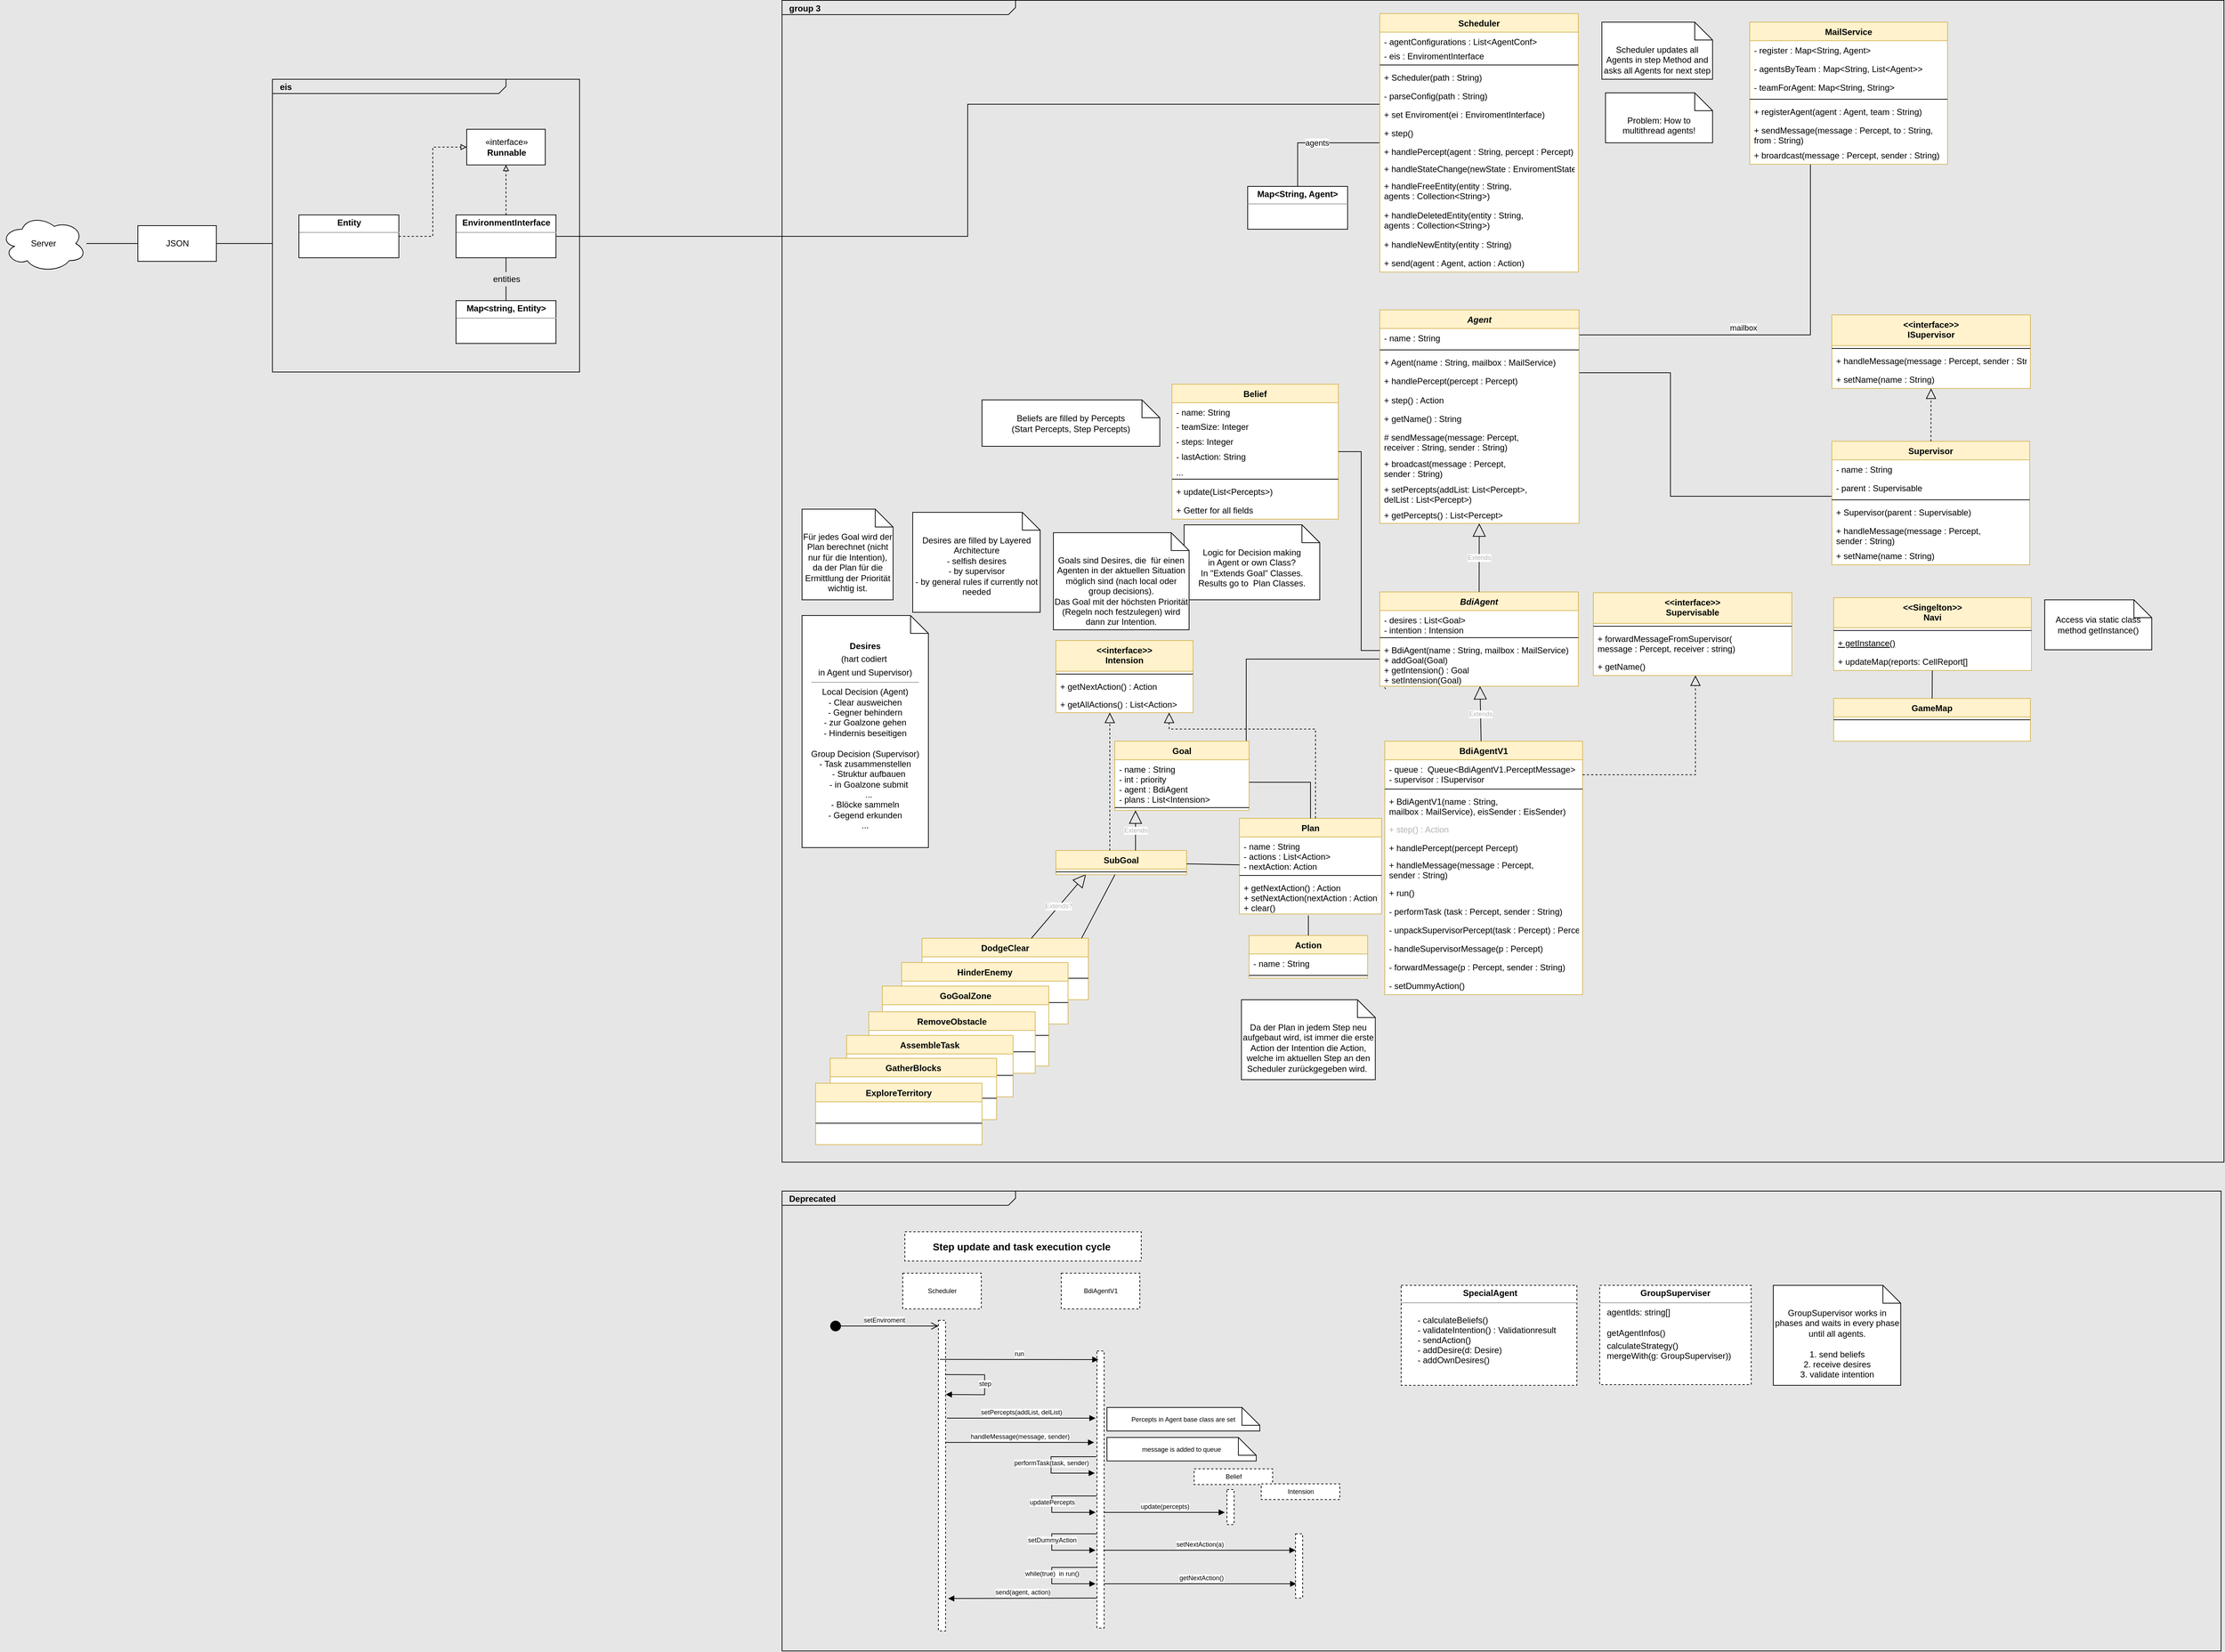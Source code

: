 <mxfile version="17.4.2" type="device" pages="2"><diagram name="Page-1" id="929967ad-93f9-6ef4-fab6-5d389245f69c"><mxGraphModel dx="2121" dy="1709" grid="0" gridSize="10" guides="1" tooltips="1" connect="1" arrows="1" fold="1" page="0" pageScale="1.5" pageWidth="2336" pageHeight="1654" background="#E6E6E6" math="0" shadow="0"><root><mxCell id="0" style=";html=1;"/><mxCell id="1" style=";html=1;" parent="0"/><mxCell id="1672d66443f91eb5-1" value="&lt;p style=&quot;margin: 0px ; margin-top: 4px ; margin-left: 10px ; text-align: left&quot;&gt;&lt;b&gt;group 3&lt;/b&gt;&lt;/p&gt;" style="html=1;strokeWidth=1;shape=mxgraph.sysml.package;html=1;overflow=fill;whiteSpace=wrap;fillColor=none;gradientColor=none;fontSize=12;align=center;labelX=327.64;" parent="1" vertex="1"><mxGeometry x="1144" y="-0.5" width="2019" height="1627" as="geometry"/></mxCell><mxCell id="dxKCeIQAazDfLPVNPwqI-13" value="DodgeClear" style="swimlane;fontStyle=1;align=center;verticalAlign=top;childLayout=stackLayout;horizontal=1;startSize=26;horizontalStack=0;resizeParent=1;resizeParentMax=0;resizeLast=0;collapsible=1;marginBottom=0;labelBackgroundColor=none;fillColor=#fff2cc;strokeColor=#d6b656;shadow=0;sketch=0;gradientColor=none;swimlaneFillColor=default;" parent="1" vertex="1"><mxGeometry x="1340" y="1313" width="233" height="86" as="geometry"/></mxCell><mxCell id="dxKCeIQAazDfLPVNPwqI-14" value=" " style="text;strokeColor=none;fillColor=none;align=left;verticalAlign=top;spacingLeft=4;spacingRight=4;overflow=hidden;rotatable=0;points=[[0,0.5],[1,0.5]];portConstraint=eastwest;" parent="dxKCeIQAazDfLPVNPwqI-13" vertex="1"><mxGeometry y="26" width="233" height="26" as="geometry"/></mxCell><mxCell id="dxKCeIQAazDfLPVNPwqI-15" value="" style="line;strokeWidth=1;fillColor=none;align=left;verticalAlign=middle;spacingTop=-1;spacingLeft=3;spacingRight=3;rotatable=0;labelPosition=right;points=[];portConstraint=eastwest;" parent="dxKCeIQAazDfLPVNPwqI-13" vertex="1"><mxGeometry y="52" width="233" height="8" as="geometry"/></mxCell><mxCell id="dxKCeIQAazDfLPVNPwqI-16" value=" " style="text;strokeColor=none;fillColor=none;align=left;verticalAlign=top;spacingLeft=4;spacingRight=4;overflow=hidden;rotatable=0;points=[[0,0.5],[1,0.5]];portConstraint=eastwest;" parent="dxKCeIQAazDfLPVNPwqI-13" vertex="1"><mxGeometry y="60" width="233" height="26" as="geometry"/></mxCell><mxCell id="zp3tI751EjAqgCoOAfSL-209" value="&lt;p style=&quot;margin: 0px ; margin-top: 4px ; margin-left: 10px ; text-align: left&quot;&gt;&lt;b&gt;Deprecated&lt;/b&gt;&lt;/p&gt;" style="html=1;strokeWidth=1;shape=mxgraph.sysml.package;html=1;overflow=fill;whiteSpace=wrap;fillColor=none;gradientColor=none;fontSize=12;align=center;labelX=327.64;" parent="1" vertex="1"><mxGeometry x="1144" y="1667" width="2015" height="644" as="geometry"/></mxCell><mxCell id="-0N7IOGXyZVaYshVuag8-17" value="agents" style="edgeStyle=orthogonalEdgeStyle;rounded=0;orthogonalLoop=1;jettySize=auto;html=1;entryX=0.5;entryY=0;entryDx=0;entryDy=0;endArrow=none;endFill=0;" parent="1" source="zp3tI751EjAqgCoOAfSL-103" target="-0N7IOGXyZVaYshVuag8-15" edge="1"><mxGeometry relative="1" as="geometry"><mxPoint x="2120" y="360" as="sourcePoint"/></mxGeometry></mxCell><mxCell id="-0N7IOGXyZVaYshVuag8-15" value="&lt;p style=&quot;margin: 0px ; margin-top: 4px ; text-align: center&quot;&gt;&lt;b&gt;Map&amp;lt;String, Agent&amp;gt;&lt;/b&gt;&lt;/p&gt;&lt;hr size=&quot;1&quot;&gt;&lt;div style=&quot;height: 2px&quot;&gt;&lt;/div&gt;" style="verticalAlign=top;align=left;overflow=fill;fontSize=12;fontFamily=Helvetica;html=1;" parent="1" vertex="1"><mxGeometry x="1796" y="260" width="140" height="60" as="geometry"/></mxCell><mxCell id="-0N7IOGXyZVaYshVuag8-24" style="edgeStyle=orthogonalEdgeStyle;rounded=0;orthogonalLoop=1;jettySize=auto;html=1;startArrow=none;startFill=0;endArrow=none;endFill=0;" parent="1" source="zp3tI751EjAqgCoOAfSL-164" target="zp3tI751EjAqgCoOAfSL-61" edge="1"><mxGeometry relative="1" as="geometry"><mxPoint x="2564" y="360" as="sourcePoint"/><mxPoint x="2266" y="601" as="targetPoint"/><Array as="points"><mxPoint x="2584" y="468"/></Array></mxGeometry></mxCell><mxCell id="-0N7IOGXyZVaYshVuag8-25" value="mailbox" style="edgeLabel;html=1;align=center;verticalAlign=middle;resizable=0;points=[];" parent="-0N7IOGXyZVaYshVuag8-24" vertex="1" connectable="0"><mxGeometry x="0.27" y="-1" relative="1" as="geometry"><mxPoint x="24" y="-9" as="offset"/></mxGeometry></mxCell><mxCell id="-0N7IOGXyZVaYshVuag8-100" style="edgeStyle=orthogonalEdgeStyle;rounded=0;orthogonalLoop=1;jettySize=auto;html=1;startArrow=none;startFill=0;endArrow=none;endFill=0;" parent="1" target="zp3tI751EjAqgCoOAfSL-151" edge="1" source="zp3tI751EjAqgCoOAfSL-61"><mxGeometry relative="1" as="geometry"><Array as="points"><mxPoint x="2388" y="521"/><mxPoint x="2388" y="694"/></Array><mxPoint x="2266" y="642" as="sourcePoint"/><mxPoint x="2557" y="642" as="targetPoint"/></mxGeometry></mxCell><mxCell id="-0N7IOGXyZVaYshVuag8-22" value="&lt;p style=&quot;margin: 0px ; margin-top: 4px ; text-align: center&quot;&gt;&lt;b&gt;&lt;i&gt;&amp;nbsp;&lt;/i&gt;SpecialAgent&lt;/b&gt;&lt;/p&gt;&lt;hr size=&quot;1&quot;&gt;&lt;div style=&quot;height: 2px&quot;&gt;&lt;br&gt;&lt;/div&gt;" style="verticalAlign=top;align=left;overflow=fill;fontSize=12;fontFamily=Helvetica;html=1;dashed=1;" parent="1" vertex="1"><mxGeometry x="2011" y="1799" width="246" height="140" as="geometry"/></mxCell><mxCell id="-0N7IOGXyZVaYshVuag8-36" style="edgeStyle=orthogonalEdgeStyle;rounded=0;orthogonalLoop=1;jettySize=auto;html=1;startArrow=none;startFill=0;endArrow=none;endFill=0;" parent="1" source="-0N7IOGXyZVaYshVuag8-34" target="-0N7IOGXyZVaYshVuag8-35" edge="1"><mxGeometry relative="1" as="geometry"/></mxCell><mxCell id="-0N7IOGXyZVaYshVuag8-34" value="Server" style="ellipse;shape=cloud;whiteSpace=wrap;html=1;" parent="1" vertex="1"><mxGeometry x="50" y="300" width="120" height="80" as="geometry"/></mxCell><mxCell id="-0N7IOGXyZVaYshVuag8-53" style="edgeStyle=orthogonalEdgeStyle;rounded=0;orthogonalLoop=1;jettySize=auto;html=1;startArrow=none;startFill=0;endArrow=none;endFill=0;" parent="1" source="-0N7IOGXyZVaYshVuag8-35" edge="1"><mxGeometry relative="1" as="geometry"><mxPoint x="430.5" y="340" as="targetPoint"/></mxGeometry></mxCell><mxCell id="-0N7IOGXyZVaYshVuag8-35" value="JSON" style="html=1;" parent="1" vertex="1"><mxGeometry x="242" y="315" width="110" height="50" as="geometry"/></mxCell><mxCell id="-0N7IOGXyZVaYshVuag8-39" style="edgeStyle=orthogonalEdgeStyle;rounded=0;orthogonalLoop=1;jettySize=auto;html=1;entryX=0.5;entryY=1;entryDx=0;entryDy=0;startArrow=none;startFill=0;endArrow=block;endFill=0;dashed=1;" parent="1" source="-0N7IOGXyZVaYshVuag8-37" target="-0N7IOGXyZVaYshVuag8-38" edge="1"><mxGeometry relative="1" as="geometry"/></mxCell><mxCell id="-0N7IOGXyZVaYshVuag8-51" style="edgeStyle=orthogonalEdgeStyle;rounded=0;orthogonalLoop=1;jettySize=auto;html=1;startArrow=none;startFill=0;endArrow=none;endFill=0;" parent="1" source="-0N7IOGXyZVaYshVuag8-37" target="zp3tI751EjAqgCoOAfSL-103" edge="1"><mxGeometry relative="1" as="geometry"><mxPoint x="2050" y="330" as="targetPoint"/><Array as="points"><mxPoint x="1404" y="330"/><mxPoint x="1404" y="145"/></Array></mxGeometry></mxCell><mxCell id="-0N7IOGXyZVaYshVuag8-37" value="&lt;p style=&quot;margin: 0px ; margin-top: 4px ; text-align: center&quot;&gt;&lt;b&gt;EnvironmentInterface&lt;/b&gt;&lt;/p&gt;&lt;hr size=&quot;1&quot;&gt;&lt;div style=&quot;height: 2px&quot;&gt;&lt;/div&gt;" style="verticalAlign=top;align=left;overflow=fill;fontSize=12;fontFamily=Helvetica;html=1;" parent="1" vertex="1"><mxGeometry x="687.5" y="300" width="140" height="60" as="geometry"/></mxCell><mxCell id="-0N7IOGXyZVaYshVuag8-38" value="«interface»&lt;br&gt;&lt;b&gt;Runnable&lt;/b&gt;" style="html=1;" parent="1" vertex="1"><mxGeometry x="702.5" y="180" width="110" height="50" as="geometry"/></mxCell><mxCell id="-0N7IOGXyZVaYshVuag8-46" style="edgeStyle=orthogonalEdgeStyle;rounded=0;orthogonalLoop=1;jettySize=auto;html=1;entryX=0.5;entryY=1;entryDx=0;entryDy=0;startArrow=none;startFill=0;endArrow=none;endFill=0;" parent="1" source="-0N7IOGXyZVaYshVuag8-47" target="-0N7IOGXyZVaYshVuag8-37" edge="1"><mxGeometry relative="1" as="geometry"/></mxCell><mxCell id="-0N7IOGXyZVaYshVuag8-40" value="&lt;p style=&quot;margin: 0px ; margin-top: 4px ; text-align: center&quot;&gt;&lt;b&gt;Map&amp;lt;string, Entity&amp;gt;&lt;/b&gt;&lt;/p&gt;&lt;hr size=&quot;1&quot;&gt;&lt;div style=&quot;height: 2px&quot;&gt;&lt;/div&gt;" style="verticalAlign=top;align=left;overflow=fill;fontSize=12;fontFamily=Helvetica;html=1;" parent="1" vertex="1"><mxGeometry x="687.5" y="420" width="140" height="60" as="geometry"/></mxCell><mxCell id="-0N7IOGXyZVaYshVuag8-43" style="edgeStyle=orthogonalEdgeStyle;rounded=0;orthogonalLoop=1;jettySize=auto;html=1;entryX=0;entryY=0.5;entryDx=0;entryDy=0;startArrow=none;startFill=0;endArrow=block;endFill=0;dashed=1;" parent="1" source="-0N7IOGXyZVaYshVuag8-42" target="-0N7IOGXyZVaYshVuag8-38" edge="1"><mxGeometry relative="1" as="geometry"/></mxCell><mxCell id="-0N7IOGXyZVaYshVuag8-42" value="&lt;p style=&quot;margin: 0px ; margin-top: 4px ; text-align: center&quot;&gt;&lt;b&gt;Entity&lt;/b&gt;&lt;/p&gt;&lt;hr size=&quot;1&quot;&gt;&lt;div style=&quot;height: 2px&quot;&gt;&lt;/div&gt;" style="verticalAlign=top;align=left;overflow=fill;fontSize=12;fontFamily=Helvetica;html=1;" parent="1" vertex="1"><mxGeometry x="467.5" y="300" width="140" height="60" as="geometry"/></mxCell><mxCell id="-0N7IOGXyZVaYshVuag8-47" value="entities" style="text;html=1;align=center;verticalAlign=middle;resizable=0;points=[];autosize=1;strokeColor=none;fillColor=none;" parent="1" vertex="1"><mxGeometry x="732.5" y="380" width="50" height="20" as="geometry"/></mxCell><mxCell id="-0N7IOGXyZVaYshVuag8-48" value="" style="edgeStyle=orthogonalEdgeStyle;rounded=0;orthogonalLoop=1;jettySize=auto;html=1;entryX=0.5;entryY=1;entryDx=0;entryDy=0;startArrow=none;startFill=0;endArrow=none;endFill=0;" parent="1" source="-0N7IOGXyZVaYshVuag8-40" target="-0N7IOGXyZVaYshVuag8-47" edge="1"><mxGeometry relative="1" as="geometry"><mxPoint x="757.5" y="420" as="sourcePoint"/><mxPoint x="757.5" y="360" as="targetPoint"/></mxGeometry></mxCell><mxCell id="-0N7IOGXyZVaYshVuag8-54" value="&lt;p style=&quot;margin: 0px ; margin-top: 4px ; margin-left: 10px ; text-align: left&quot;&gt;&lt;b&gt;eis&lt;/b&gt;&lt;/p&gt;" style="html=1;strokeWidth=1;shape=mxgraph.sysml.package;html=1;overflow=fill;whiteSpace=wrap;fillColor=none;gradientColor=none;fontSize=12;align=center;labelX=327.64;" parent="1" vertex="1"><mxGeometry x="430.5" y="110" width="430" height="410" as="geometry"/></mxCell><mxCell id="-0N7IOGXyZVaYshVuag8-68" value="- calculateBeliefs()&#10;- validateIntention() : Validationresult&#10;- sendAction()&#10;- addDesire(d: Desire)&#10;- addOwnDesires()&#10;" style="text;strokeColor=none;fillColor=none;align=left;verticalAlign=top;spacingLeft=4;spacingRight=4;overflow=hidden;rotatable=0;points=[[0,0.5],[1,0.5]];portConstraint=eastwest;dashed=1;" parent="1" vertex="1"><mxGeometry x="2028" y="1834" width="218" height="89" as="geometry"/></mxCell><mxCell id="-0N7IOGXyZVaYshVuag8-70" value="Scheduler updates all Agents in step Method and asks all Agents for next step" style="shape=note2;boundedLbl=1;whiteSpace=wrap;html=1;size=25;verticalAlign=top;align=center;" parent="1" vertex="1"><mxGeometry x="2292" y="30" width="155" height="80" as="geometry"/></mxCell><mxCell id="-0N7IOGXyZVaYshVuag8-84" value="Desires are filled by Layered Architecture&lt;br&gt;- selfish desires&lt;br&gt;- by supervisor&lt;br&gt;- by general rules if currently not needed" style="shape=note2;boundedLbl=1;whiteSpace=wrap;html=1;size=25;verticalAlign=top;align=center;" parent="1" vertex="1"><mxGeometry x="1327" y="716.5" width="178.5" height="140" as="geometry"/></mxCell><mxCell id="-0N7IOGXyZVaYshVuag8-93" value="Problem: How to multithread agents!" style="shape=note2;boundedLbl=1;whiteSpace=wrap;html=1;size=25;verticalAlign=top;align=center;" parent="1" vertex="1"><mxGeometry x="2297" y="129" width="150" height="70" as="geometry"/></mxCell><mxCell id="-0N7IOGXyZVaYshVuag8-95" value="Logic for Decision making&lt;br&gt;in Agent or own Class?" style="shape=note2;boundedLbl=1;whiteSpace=wrap;html=1;size=25;verticalAlign=top;align=center;" parent="1" vertex="1"><mxGeometry x="1707" y="734" width="190" height="80" as="geometry"/></mxCell><mxCell id="-0N7IOGXyZVaYshVuag8-101" value="GroupSupervisor works in phases and waits in every phase until all agents.&lt;br&gt;&lt;br&gt;1. send beliefs&lt;br&gt;2. receive desires&lt;br&gt;3. validate intention" style="shape=note2;boundedLbl=1;whiteSpace=wrap;html=1;size=25;verticalAlign=top;align=center;" parent="1" vertex="1"><mxGeometry x="2532" y="1799" width="178.5" height="140" as="geometry"/></mxCell><mxCell id="zp3tI751EjAqgCoOAfSL-7" value="Belief" style="swimlane;fontStyle=1;align=center;verticalAlign=top;childLayout=stackLayout;horizontal=1;startSize=26;horizontalStack=0;resizeParent=1;resizeParentMax=0;resizeLast=0;collapsible=1;marginBottom=0;labelBackgroundColor=none;fillColor=#fff2cc;strokeColor=#d6b656;shadow=0;sketch=0;gradientColor=none;swimlaneFillColor=default;" parent="1" vertex="1"><mxGeometry x="1690" y="537" width="233" height="189" as="geometry"/></mxCell><mxCell id="zp3tI751EjAqgCoOAfSL-8" value="- name: String" style="text;strokeColor=none;fillColor=none;align=left;verticalAlign=top;spacingLeft=4;spacingRight=4;overflow=hidden;rotatable=0;points=[[0,0.5],[1,0.5]];portConstraint=eastwest;" parent="zp3tI751EjAqgCoOAfSL-7" vertex="1"><mxGeometry y="26" width="233" height="20" as="geometry"/></mxCell><mxCell id="zp3tI751EjAqgCoOAfSL-14" value="- teamSize: Integer" style="text;strokeColor=none;fillColor=none;align=left;verticalAlign=top;spacingLeft=4;spacingRight=4;overflow=hidden;rotatable=0;points=[[0,0.5],[1,0.5]];portConstraint=eastwest;" parent="zp3tI751EjAqgCoOAfSL-7" vertex="1"><mxGeometry y="46" width="233" height="21" as="geometry"/></mxCell><mxCell id="zp3tI751EjAqgCoOAfSL-16" value="- steps: Integer" style="text;strokeColor=none;fillColor=none;align=left;verticalAlign=top;spacingLeft=4;spacingRight=4;overflow=hidden;rotatable=0;points=[[0,0.5],[1,0.5]];portConstraint=eastwest;" parent="zp3tI751EjAqgCoOAfSL-7" vertex="1"><mxGeometry y="67" width="233" height="21" as="geometry"/></mxCell><mxCell id="zp3tI751EjAqgCoOAfSL-18" value="- lastAction: String" style="text;strokeColor=none;fillColor=none;align=left;verticalAlign=top;spacingLeft=4;spacingRight=4;overflow=hidden;rotatable=0;points=[[0,0.5],[1,0.5]];portConstraint=eastwest;" parent="zp3tI751EjAqgCoOAfSL-7" vertex="1"><mxGeometry y="88" width="233" height="22" as="geometry"/></mxCell><mxCell id="zp3tI751EjAqgCoOAfSL-17" value="..." style="text;strokeColor=none;fillColor=none;align=left;verticalAlign=top;spacingLeft=4;spacingRight=4;overflow=hidden;rotatable=0;points=[[0,0.5],[1,0.5]];portConstraint=eastwest;" parent="zp3tI751EjAqgCoOAfSL-7" vertex="1"><mxGeometry y="110" width="233" height="19" as="geometry"/></mxCell><mxCell id="zp3tI751EjAqgCoOAfSL-9" value="" style="line;strokeWidth=1;fillColor=none;align=left;verticalAlign=middle;spacingTop=-1;spacingLeft=3;spacingRight=3;rotatable=0;labelPosition=right;points=[];portConstraint=eastwest;" parent="zp3tI751EjAqgCoOAfSL-7" vertex="1"><mxGeometry y="129" width="233" height="8" as="geometry"/></mxCell><mxCell id="zp3tI751EjAqgCoOAfSL-10" value="+ update(List&lt;Percepts&gt;)" style="text;strokeColor=none;fillColor=none;align=left;verticalAlign=top;spacingLeft=4;spacingRight=4;overflow=hidden;rotatable=0;points=[[0,0.5],[1,0.5]];portConstraint=eastwest;" parent="zp3tI751EjAqgCoOAfSL-7" vertex="1"><mxGeometry y="137" width="233" height="26" as="geometry"/></mxCell><mxCell id="zp3tI751EjAqgCoOAfSL-19" value="+ Getter for all fields" style="text;strokeColor=none;fillColor=none;align=left;verticalAlign=top;spacingLeft=4;spacingRight=4;overflow=hidden;rotatable=0;points=[[0,0.5],[1,0.5]];portConstraint=eastwest;" parent="zp3tI751EjAqgCoOAfSL-7" vertex="1"><mxGeometry y="163" width="233" height="26" as="geometry"/></mxCell><mxCell id="zp3tI751EjAqgCoOAfSL-75" style="edgeStyle=orthogonalEdgeStyle;rounded=0;orthogonalLoop=1;jettySize=auto;html=1;fontSize=9;endArrow=none;endFill=0;entryX=0.75;entryY=0;entryDx=0;entryDy=0;exitX=0.25;exitY=0;exitDx=0;exitDy=0;" parent="1" source="zp3tI751EjAqgCoOAfSL-24" target="dxKCeIQAazDfLPVNPwqI-51" edge="1"><mxGeometry relative="1" as="geometry"><Array as="points"><mxPoint x="2051" y="922"/><mxPoint x="1794" y="922"/></Array><mxPoint x="1991" y="996" as="sourcePoint"/></mxGeometry></mxCell><mxCell id="zp3tI751EjAqgCoOAfSL-24" value="BdiAgent" style="swimlane;fontStyle=3;align=center;verticalAlign=top;childLayout=stackLayout;horizontal=1;startSize=26;horizontalStack=0;resizeParent=1;resizeParentMax=0;resizeLast=0;collapsible=1;marginBottom=0;labelBackgroundColor=none;fillColor=#fff2cc;strokeColor=#d6b656;shadow=0;sketch=0;gradientColor=none;swimlaneFillColor=default;" parent="1" vertex="1"><mxGeometry x="1981" y="828" width="278" height="132" as="geometry"/></mxCell><mxCell id="zp3tI751EjAqgCoOAfSL-32" value="- desires : List&lt;Goal&gt;&#10;- intention : Intension&#10;" style="text;strokeColor=none;fillColor=none;align=left;verticalAlign=top;spacingLeft=4;spacingRight=4;overflow=hidden;rotatable=0;points=[[0,0.5],[1,0.5]];portConstraint=eastwest;" parent="zp3tI751EjAqgCoOAfSL-24" vertex="1"><mxGeometry y="26" width="278" height="34" as="geometry"/></mxCell><mxCell id="zp3tI751EjAqgCoOAfSL-30" value="" style="line;strokeWidth=1;fillColor=none;align=left;verticalAlign=middle;spacingTop=-1;spacingLeft=3;spacingRight=3;rotatable=0;labelPosition=right;points=[];portConstraint=eastwest;" parent="zp3tI751EjAqgCoOAfSL-24" vertex="1"><mxGeometry y="60" width="278" height="8" as="geometry"/></mxCell><mxCell id="zp3tI751EjAqgCoOAfSL-78" value="+ BdiAgent(name : String, mailbox : MailService)&#10;+ addGoal(Goal)&#10;+ getIntension() : Goal&#10;+ setIntension(Goal)&#10;)" style="text;strokeColor=none;fillColor=none;align=left;verticalAlign=top;spacingLeft=4;spacingRight=4;overflow=hidden;rotatable=0;points=[[0,0.5],[1,0.5]];portConstraint=eastwest;" parent="zp3tI751EjAqgCoOAfSL-24" vertex="1"><mxGeometry y="68" width="278" height="64" as="geometry"/></mxCell><mxCell id="zp3tI751EjAqgCoOAfSL-33" value="BdiAgentV1" style="swimlane;fontStyle=1;align=center;verticalAlign=top;childLayout=stackLayout;horizontal=1;startSize=26;horizontalStack=0;resizeParent=1;resizeParentMax=0;resizeLast=0;collapsible=1;marginBottom=0;labelBackgroundColor=none;fillColor=#fff2cc;strokeColor=#d6b656;shadow=0;sketch=0;gradientColor=none;swimlaneFillColor=default;" parent="1" vertex="1"><mxGeometry x="1988" y="1037" width="277" height="355" as="geometry"/></mxCell><mxCell id="zp3tI751EjAqgCoOAfSL-34" value="- queue :  Queue&lt;BdiAgentV1.PerceptMessage&gt;&#10;- supervisor : ISupervisor" style="text;strokeColor=none;fillColor=none;align=left;verticalAlign=top;spacingLeft=4;spacingRight=4;overflow=hidden;rotatable=0;points=[[0,0.5],[1,0.5]];portConstraint=eastwest;" parent="zp3tI751EjAqgCoOAfSL-33" vertex="1"><mxGeometry y="26" width="277" height="37" as="geometry"/></mxCell><mxCell id="zp3tI751EjAqgCoOAfSL-39" value="" style="line;strokeWidth=1;fillColor=none;align=left;verticalAlign=middle;spacingTop=-1;spacingLeft=3;spacingRight=3;rotatable=0;labelPosition=right;points=[];portConstraint=eastwest;" parent="zp3tI751EjAqgCoOAfSL-33" vertex="1"><mxGeometry y="63" width="277" height="8" as="geometry"/></mxCell><mxCell id="zp3tI751EjAqgCoOAfSL-92" value="+ BdiAgentV1(name : String,&#10;mailbox : MailService), eisSender : EisSender)" style="text;strokeColor=none;fillColor=none;align=left;verticalAlign=top;spacingLeft=4;spacingRight=4;overflow=hidden;rotatable=0;points=[[0,0.5],[1,0.5]];portConstraint=eastwest;" parent="zp3tI751EjAqgCoOAfSL-33" vertex="1"><mxGeometry y="71" width="277" height="39" as="geometry"/></mxCell><mxCell id="zp3tI751EjAqgCoOAfSL-40" value="+ step() : Action" style="text;strokeColor=none;fillColor=none;align=left;verticalAlign=top;spacingLeft=4;spacingRight=4;overflow=hidden;rotatable=0;points=[[0,0.5],[1,0.5]];portConstraint=eastwest;fontColor=#B3B3B3;" parent="zp3tI751EjAqgCoOAfSL-33" vertex="1"><mxGeometry y="110" width="277" height="26" as="geometry"/></mxCell><mxCell id="zp3tI751EjAqgCoOAfSL-41" value="+ handlePercept(percept Percept)" style="text;strokeColor=none;fillColor=none;align=left;verticalAlign=top;spacingLeft=4;spacingRight=4;overflow=hidden;rotatable=0;points=[[0,0.5],[1,0.5]];portConstraint=eastwest;" parent="zp3tI751EjAqgCoOAfSL-33" vertex="1"><mxGeometry y="136" width="277" height="24" as="geometry"/></mxCell><mxCell id="zp3tI751EjAqgCoOAfSL-93" value="+ handleMessage(message : Percept,&#10;sender : String)" style="text;strokeColor=none;fillColor=none;align=left;verticalAlign=top;spacingLeft=4;spacingRight=4;overflow=hidden;rotatable=0;points=[[0,0.5],[1,0.5]];portConstraint=eastwest;" parent="zp3tI751EjAqgCoOAfSL-33" vertex="1"><mxGeometry y="160" width="277" height="39" as="geometry"/></mxCell><mxCell id="zp3tI751EjAqgCoOAfSL-94" value="+ run()" style="text;strokeColor=none;fillColor=none;align=left;verticalAlign=top;spacingLeft=4;spacingRight=4;overflow=hidden;rotatable=0;points=[[0,0.5],[1,0.5]];portConstraint=eastwest;" parent="zp3tI751EjAqgCoOAfSL-33" vertex="1"><mxGeometry y="199" width="277" height="26" as="geometry"/></mxCell><mxCell id="zp3tI751EjAqgCoOAfSL-96" value="- performTask (task : Percept, sender : String)" style="text;strokeColor=none;fillColor=none;align=left;verticalAlign=top;spacingLeft=4;spacingRight=4;overflow=hidden;rotatable=0;points=[[0,0.5],[1,0.5]];portConstraint=eastwest;" parent="zp3tI751EjAqgCoOAfSL-33" vertex="1"><mxGeometry y="225" width="277" height="26" as="geometry"/></mxCell><mxCell id="zp3tI751EjAqgCoOAfSL-97" value="- unpackSupervisorPercept(task : Percept) : Percept" style="text;strokeColor=none;fillColor=none;align=left;verticalAlign=top;spacingLeft=4;spacingRight=4;overflow=hidden;rotatable=0;points=[[0,0.5],[1,0.5]];portConstraint=eastwest;" parent="zp3tI751EjAqgCoOAfSL-33" vertex="1"><mxGeometry y="251" width="277" height="26" as="geometry"/></mxCell><mxCell id="zp3tI751EjAqgCoOAfSL-98" value="- handleSupervisorMessage(p : Percept)" style="text;strokeColor=none;fillColor=none;align=left;verticalAlign=top;spacingLeft=4;spacingRight=4;overflow=hidden;rotatable=0;points=[[0,0.5],[1,0.5]];portConstraint=eastwest;" parent="zp3tI751EjAqgCoOAfSL-33" vertex="1"><mxGeometry y="277" width="277" height="26" as="geometry"/></mxCell><mxCell id="zp3tI751EjAqgCoOAfSL-99" value="- forwardMessage(p : Percept, sender : String)" style="text;strokeColor=none;fillColor=none;align=left;verticalAlign=top;spacingLeft=4;spacingRight=4;overflow=hidden;rotatable=0;points=[[0,0.5],[1,0.5]];portConstraint=eastwest;" parent="zp3tI751EjAqgCoOAfSL-33" vertex="1"><mxGeometry y="303" width="277" height="26" as="geometry"/></mxCell><mxCell id="zp3tI751EjAqgCoOAfSL-100" value="- setDummyAction()" style="text;strokeColor=none;fillColor=none;align=left;verticalAlign=top;spacingLeft=4;spacingRight=4;overflow=hidden;rotatable=0;points=[[0,0.5],[1,0.5]];portConstraint=eastwest;" parent="zp3tI751EjAqgCoOAfSL-33" vertex="1"><mxGeometry y="329" width="277" height="26" as="geometry"/></mxCell><mxCell id="zp3tI751EjAqgCoOAfSL-55" style="edgeStyle=orthogonalEdgeStyle;rounded=0;orthogonalLoop=1;jettySize=auto;html=1;fontSize=9;endArrow=none;endFill=0;" parent="1" source="zp3tI751EjAqgCoOAfSL-24" target="zp3tI751EjAqgCoOAfSL-7" edge="1"><mxGeometry relative="1" as="geometry"><mxPoint x="1991" y="636.5" as="sourcePoint"/><Array as="points"><mxPoint x="2096" y="910"/><mxPoint x="1955" y="910"/><mxPoint x="1955" y="516"/></Array></mxGeometry></mxCell><mxCell id="zp3tI751EjAqgCoOAfSL-61" value="Agent" style="swimlane;fontStyle=3;align=center;verticalAlign=top;childLayout=stackLayout;horizontal=1;startSize=26;horizontalStack=0;resizeParent=1;resizeParentMax=0;resizeLast=0;collapsible=1;marginBottom=0;labelBackgroundColor=none;fillColor=#fff2cc;strokeColor=#d6b656;shadow=0;sketch=0;gradientColor=none;swimlaneFillColor=default;" parent="1" vertex="1"><mxGeometry x="1981" y="433" width="279" height="299" as="geometry"/></mxCell><mxCell id="SS7VEFHCa6W0pI9FkJkT-1" value="- name : String" style="text;strokeColor=none;fillColor=none;align=left;verticalAlign=top;spacingLeft=4;spacingRight=4;overflow=hidden;rotatable=0;points=[[0,0.5],[1,0.5]];portConstraint=eastwest;" parent="zp3tI751EjAqgCoOAfSL-61" vertex="1"><mxGeometry y="26" width="279" height="26" as="geometry"/></mxCell><mxCell id="zp3tI751EjAqgCoOAfSL-62" value="" style="line;strokeWidth=1;fillColor=none;align=left;verticalAlign=middle;spacingTop=-1;spacingLeft=3;spacingRight=3;rotatable=0;labelPosition=right;points=[];portConstraint=eastwest;" parent="zp3tI751EjAqgCoOAfSL-61" vertex="1"><mxGeometry y="52" width="279" height="8" as="geometry"/></mxCell><mxCell id="zp3tI751EjAqgCoOAfSL-81" value="+ Agent(name : String, mailbox : MailService)" style="text;strokeColor=none;fillColor=none;align=left;verticalAlign=top;spacingLeft=4;spacingRight=4;overflow=hidden;rotatable=0;points=[[0,0.5],[1,0.5]];portConstraint=eastwest;" parent="zp3tI751EjAqgCoOAfSL-61" vertex="1"><mxGeometry y="60" width="279" height="26" as="geometry"/></mxCell><mxCell id="zp3tI751EjAqgCoOAfSL-80" value="+ handlePercept(percept : Percept)" style="text;strokeColor=none;fillColor=none;align=left;verticalAlign=top;spacingLeft=4;spacingRight=4;overflow=hidden;rotatable=0;points=[[0,0.5],[1,0.5]];portConstraint=eastwest;" parent="zp3tI751EjAqgCoOAfSL-61" vertex="1"><mxGeometry y="86" width="279" height="27" as="geometry"/></mxCell><mxCell id="zp3tI751EjAqgCoOAfSL-64" value="+ step() : Action" style="text;strokeColor=none;fillColor=none;align=left;verticalAlign=top;spacingLeft=4;spacingRight=4;overflow=hidden;rotatable=0;points=[[0,0.5],[1,0.5]];portConstraint=eastwest;" parent="zp3tI751EjAqgCoOAfSL-61" vertex="1"><mxGeometry y="113" width="279" height="26" as="geometry"/></mxCell><mxCell id="zp3tI751EjAqgCoOAfSL-68" value="+ getName() : String" style="text;strokeColor=none;fillColor=none;align=left;verticalAlign=top;spacingLeft=4;spacingRight=4;overflow=hidden;rotatable=0;points=[[0,0.5],[1,0.5]];portConstraint=eastwest;" parent="zp3tI751EjAqgCoOAfSL-61" vertex="1"><mxGeometry y="139" width="279" height="26" as="geometry"/></mxCell><mxCell id="zp3tI751EjAqgCoOAfSL-69" value="# sendMessage(message: Percept,&#10;receiver : String, sender : String) " style="text;strokeColor=none;fillColor=none;align=left;verticalAlign=top;spacingLeft=4;spacingRight=4;overflow=hidden;rotatable=0;points=[[0,0.5],[1,0.5]];portConstraint=eastwest;" parent="zp3tI751EjAqgCoOAfSL-61" vertex="1"><mxGeometry y="165" width="279" height="37" as="geometry"/></mxCell><mxCell id="zp3tI751EjAqgCoOAfSL-70" value="+ broadcast(message : Percept,&#10;sender : String)" style="text;strokeColor=none;fillColor=none;align=left;verticalAlign=top;spacingLeft=4;spacingRight=4;overflow=hidden;rotatable=0;points=[[0,0.5],[1,0.5]];portConstraint=eastwest;" parent="zp3tI751EjAqgCoOAfSL-61" vertex="1"><mxGeometry y="202" width="279" height="36" as="geometry"/></mxCell><mxCell id="zp3tI751EjAqgCoOAfSL-71" value="+ setPercepts(addList: List&lt;Percept&gt;,&#10;delList : List&lt;Percept&gt;)" style="text;strokeColor=none;fillColor=none;align=left;verticalAlign=top;spacingLeft=4;spacingRight=4;overflow=hidden;rotatable=0;points=[[0,0.5],[1,0.5]];portConstraint=eastwest;" parent="zp3tI751EjAqgCoOAfSL-61" vertex="1"><mxGeometry y="238" width="279" height="36" as="geometry"/></mxCell><mxCell id="zp3tI751EjAqgCoOAfSL-72" value="+ getPercepts() : List&lt;Percept&gt;" style="text;strokeColor=none;fillColor=none;align=left;verticalAlign=top;spacingLeft=4;spacingRight=4;overflow=hidden;rotatable=0;points=[[0,0.5],[1,0.5]];portConstraint=eastwest;" parent="zp3tI751EjAqgCoOAfSL-61" vertex="1"><mxGeometry y="274" width="279" height="25" as="geometry"/></mxCell><mxCell id="zp3tI751EjAqgCoOAfSL-82" value="Logic for Decision making&lt;br&gt;in Agent or own Class?&lt;br&gt;In &quot;Extends Goal&quot; Classes.&lt;br&gt;Results go to&amp;nbsp; Plan Classes." style="shape=note2;boundedLbl=1;whiteSpace=wrap;html=1;size=25;verticalAlign=top;align=center;" parent="1" vertex="1"><mxGeometry x="1707" y="734" width="190" height="105" as="geometry"/></mxCell><mxCell id="zp3tI751EjAqgCoOAfSL-83" value="Beliefs are filled by Percepts&lt;br&gt;(Start Percepts, Step Percepts)" style="shape=note2;boundedLbl=1;whiteSpace=wrap;html=1;size=25;verticalAlign=middle;align=center;" parent="1" vertex="1"><mxGeometry x="1424" y="559" width="249" height="65" as="geometry"/></mxCell><mxCell id="zp3tI751EjAqgCoOAfSL-103" value="Scheduler" style="swimlane;fontStyle=1;align=center;verticalAlign=top;childLayout=stackLayout;horizontal=1;startSize=26;horizontalStack=0;resizeParent=1;resizeParentMax=0;resizeLast=0;collapsible=1;marginBottom=0;labelBackgroundColor=none;fillColor=#fff2cc;strokeColor=#d6b656;shadow=0;sketch=0;gradientColor=none;swimlaneFillColor=default;" parent="1" vertex="1"><mxGeometry x="1981" y="18" width="278" height="362" as="geometry"/></mxCell><mxCell id="zp3tI751EjAqgCoOAfSL-104" value="- agentConfigurations : List&lt;AgentConf&gt;" style="text;strokeColor=none;fillColor=none;align=left;verticalAlign=top;spacingLeft=4;spacingRight=4;overflow=hidden;rotatable=0;points=[[0,0.5],[1,0.5]];portConstraint=eastwest;" parent="zp3tI751EjAqgCoOAfSL-103" vertex="1"><mxGeometry y="26" width="278" height="20" as="geometry"/></mxCell><mxCell id="zp3tI751EjAqgCoOAfSL-107" value="- eis : EnviromentInterface" style="text;strokeColor=none;fillColor=none;align=left;verticalAlign=top;spacingLeft=4;spacingRight=4;overflow=hidden;rotatable=0;points=[[0,0.5],[1,0.5]];portConstraint=eastwest;" parent="zp3tI751EjAqgCoOAfSL-103" vertex="1"><mxGeometry y="46" width="278" height="22" as="geometry"/></mxCell><mxCell id="zp3tI751EjAqgCoOAfSL-109" value="" style="line;strokeWidth=1;fillColor=none;align=left;verticalAlign=middle;spacingTop=-1;spacingLeft=3;spacingRight=3;rotatable=0;labelPosition=right;points=[];portConstraint=eastwest;" parent="zp3tI751EjAqgCoOAfSL-103" vertex="1"><mxGeometry y="68" width="278" height="8" as="geometry"/></mxCell><mxCell id="zp3tI751EjAqgCoOAfSL-110" value="+ Scheduler(path : String)" style="text;strokeColor=none;fillColor=none;align=left;verticalAlign=top;spacingLeft=4;spacingRight=4;overflow=hidden;rotatable=0;points=[[0,0.5],[1,0.5]];portConstraint=eastwest;" parent="zp3tI751EjAqgCoOAfSL-103" vertex="1"><mxGeometry y="76" width="278" height="26" as="geometry"/></mxCell><mxCell id="zp3tI751EjAqgCoOAfSL-111" value="- parseConfig(path : String)" style="text;strokeColor=none;fillColor=none;align=left;verticalAlign=top;spacingLeft=4;spacingRight=4;overflow=hidden;rotatable=0;points=[[0,0.5],[1,0.5]];portConstraint=eastwest;" parent="zp3tI751EjAqgCoOAfSL-103" vertex="1"><mxGeometry y="102" width="278" height="26" as="geometry"/></mxCell><mxCell id="zp3tI751EjAqgCoOAfSL-112" value="+ set Enviroment(ei : EnviromentInterface)" style="text;strokeColor=none;fillColor=none;align=left;verticalAlign=top;spacingLeft=4;spacingRight=4;overflow=hidden;rotatable=0;points=[[0,0.5],[1,0.5]];portConstraint=eastwest;" parent="zp3tI751EjAqgCoOAfSL-103" vertex="1"><mxGeometry y="128" width="278" height="26" as="geometry"/></mxCell><mxCell id="zp3tI751EjAqgCoOAfSL-113" value="+ step()" style="text;strokeColor=none;fillColor=none;align=left;verticalAlign=top;spacingLeft=4;spacingRight=4;overflow=hidden;rotatable=0;points=[[0,0.5],[1,0.5]];portConstraint=eastwest;" parent="zp3tI751EjAqgCoOAfSL-103" vertex="1"><mxGeometry y="154" width="278" height="26" as="geometry"/></mxCell><mxCell id="zp3tI751EjAqgCoOAfSL-114" value="+ handlePercept(agent : String, percept : Percept)" style="text;strokeColor=none;fillColor=none;align=left;verticalAlign=top;spacingLeft=4;spacingRight=4;overflow=hidden;rotatable=0;points=[[0,0.5],[1,0.5]];portConstraint=eastwest;" parent="zp3tI751EjAqgCoOAfSL-103" vertex="1"><mxGeometry y="180" width="278" height="24" as="geometry"/></mxCell><mxCell id="zp3tI751EjAqgCoOAfSL-116" value="+ handleStateChange(newState : EnviromentState)" style="text;strokeColor=none;fillColor=none;align=left;verticalAlign=top;spacingLeft=4;spacingRight=4;overflow=hidden;rotatable=0;points=[[0,0.5],[1,0.5]];portConstraint=eastwest;" parent="zp3tI751EjAqgCoOAfSL-103" vertex="1"><mxGeometry y="204" width="278" height="24" as="geometry"/></mxCell><mxCell id="zp3tI751EjAqgCoOAfSL-117" value="+ handleFreeEntity(entity : String,&#10;agents : Collection&lt;String&gt;)" style="text;strokeColor=none;fillColor=none;align=left;verticalAlign=top;spacingLeft=4;spacingRight=4;overflow=hidden;rotatable=0;points=[[0,0.5],[1,0.5]];portConstraint=eastwest;" parent="zp3tI751EjAqgCoOAfSL-103" vertex="1"><mxGeometry y="228" width="278" height="41" as="geometry"/></mxCell><mxCell id="zp3tI751EjAqgCoOAfSL-129" value="+ handleDeletedEntity(entity : String,&#10;agents : Collection&lt;String&gt;)" style="text;strokeColor=none;fillColor=none;align=left;verticalAlign=top;spacingLeft=4;spacingRight=4;overflow=hidden;rotatable=0;points=[[0,0.5],[1,0.5]];portConstraint=eastwest;" parent="zp3tI751EjAqgCoOAfSL-103" vertex="1"><mxGeometry y="269" width="278" height="41" as="geometry"/></mxCell><mxCell id="zp3tI751EjAqgCoOAfSL-130" value="+ handleNewEntity(entity : String)" style="text;strokeColor=none;fillColor=none;align=left;verticalAlign=top;spacingLeft=4;spacingRight=4;overflow=hidden;rotatable=0;points=[[0,0.5],[1,0.5]];portConstraint=eastwest;" parent="zp3tI751EjAqgCoOAfSL-103" vertex="1"><mxGeometry y="310" width="278" height="26" as="geometry"/></mxCell><mxCell id="zp3tI751EjAqgCoOAfSL-131" value="+ send(agent : Agent, action : Action)" style="text;strokeColor=none;fillColor=none;align=left;verticalAlign=top;spacingLeft=4;spacingRight=4;overflow=hidden;rotatable=0;points=[[0,0.5],[1,0.5]];portConstraint=eastwest;" parent="zp3tI751EjAqgCoOAfSL-103" vertex="1"><mxGeometry y="336" width="278" height="26" as="geometry"/></mxCell><mxCell id="zp3tI751EjAqgCoOAfSL-132" value="&lt;&lt;interface&gt;&gt;&#10;ISupervisor" style="swimlane;fontStyle=1;align=center;verticalAlign=top;childLayout=stackLayout;horizontal=1;startSize=43;horizontalStack=0;resizeParent=1;resizeParentMax=0;resizeLast=0;collapsible=1;marginBottom=0;labelBackgroundColor=none;fillColor=#fff2cc;strokeColor=#d6b656;shadow=0;sketch=0;gradientColor=none;swimlaneFillColor=default;" parent="1" vertex="1"><mxGeometry x="2614" y="440" width="278" height="103" as="geometry"/></mxCell><mxCell id="zp3tI751EjAqgCoOAfSL-133" value="" style="line;strokeWidth=1;fillColor=none;align=left;verticalAlign=middle;spacingTop=-1;spacingLeft=3;spacingRight=3;rotatable=0;labelPosition=right;points=[];portConstraint=eastwest;" parent="zp3tI751EjAqgCoOAfSL-132" vertex="1"><mxGeometry y="43" width="278" height="8" as="geometry"/></mxCell><mxCell id="zp3tI751EjAqgCoOAfSL-134" value="+ handleMessage(message : Percept, sender : String)" style="text;strokeColor=none;fillColor=none;align=left;verticalAlign=top;spacingLeft=4;spacingRight=4;overflow=hidden;rotatable=0;points=[[0,0.5],[1,0.5]];portConstraint=eastwest;" parent="zp3tI751EjAqgCoOAfSL-132" vertex="1"><mxGeometry y="51" width="278" height="26" as="geometry"/></mxCell><mxCell id="zp3tI751EjAqgCoOAfSL-135" value="+ setName(name : String)" style="text;strokeColor=none;fillColor=none;align=left;verticalAlign=top;spacingLeft=4;spacingRight=4;overflow=hidden;rotatable=0;points=[[0,0.5],[1,0.5]];portConstraint=eastwest;" parent="zp3tI751EjAqgCoOAfSL-132" vertex="1"><mxGeometry y="77" width="278" height="26" as="geometry"/></mxCell><mxCell id="zp3tI751EjAqgCoOAfSL-140" value="&lt;p style=&quot;margin: 0px ; margin-top: 4px ; text-align: center&quot;&gt;&lt;b&gt;GroupSuperviser&lt;/b&gt;&lt;/p&gt;&lt;hr size=&quot;1&quot;&gt;&amp;nbsp; &amp;nbsp;agentIds: string[]&lt;div style=&quot;height: 2px&quot;&gt;&amp;nbsp;&amp;nbsp;&lt;/div&gt;&lt;div style=&quot;height: 2px&quot;&gt;&lt;br&gt;&lt;/div&gt;&lt;div style=&quot;height: 2px&quot;&gt;&lt;br&gt;&lt;/div&gt;&lt;div style=&quot;height: 2px&quot;&gt;&lt;br&gt;&lt;/div&gt;&lt;div style=&quot;height: 2px&quot;&gt;&lt;br&gt;&lt;/div&gt;&lt;div style=&quot;height: 2px&quot;&gt;&lt;br&gt;&lt;/div&gt;&lt;div style=&quot;height: 2px&quot;&gt;&lt;br&gt;&lt;/div&gt;&lt;div style=&quot;height: 2px&quot;&gt;&amp;nbsp; &amp;nbsp;getAgentInfos()&lt;/div&gt;&lt;div style=&quot;height: 2px&quot;&gt;&lt;br&gt;&lt;/div&gt;&lt;div style=&quot;height: 2px&quot;&gt;&lt;br&gt;&lt;/div&gt;&lt;div style=&quot;height: 2px&quot;&gt;&lt;br&gt;&lt;/div&gt;&lt;div style=&quot;height: 2px&quot;&gt;&lt;br&gt;&lt;/div&gt;&lt;div style=&quot;height: 2px&quot;&gt;&lt;br&gt;&lt;/div&gt;&lt;div style=&quot;height: 2px&quot;&gt;&lt;br&gt;&lt;/div&gt;&lt;div style=&quot;height: 2px&quot;&gt;&lt;br&gt;&lt;/div&gt;&lt;div style=&quot;height: 2px&quot;&gt;&lt;br&gt;&lt;/div&gt;&lt;div style=&quot;height: 2px&quot;&gt;&amp;nbsp; &amp;nbsp;calculateStrategy()&lt;/div&gt;&lt;div style=&quot;height: 2px&quot;&gt;&lt;br&gt;&lt;/div&gt;&lt;div style=&quot;height: 2px&quot;&gt;&lt;br&gt;&lt;/div&gt;&lt;div style=&quot;height: 2px&quot;&gt;&lt;br&gt;&lt;/div&gt;&lt;div style=&quot;height: 2px&quot;&gt;&lt;br&gt;&lt;/div&gt;&lt;div style=&quot;height: 2px&quot;&gt;&lt;br&gt;&lt;/div&gt;&lt;div style=&quot;height: 2px&quot;&gt;&lt;br&gt;&lt;/div&gt;&lt;div style=&quot;height: 2px&quot;&gt;&amp;nbsp; &amp;nbsp;mergeWith(g: GroupSuperviser))&lt;/div&gt;&lt;div style=&quot;height: 2px&quot;&gt;&lt;br&gt;&lt;/div&gt;&lt;div style=&quot;height: 2px&quot;&gt;&lt;br&gt;&lt;/div&gt;&lt;div style=&quot;height: 2px&quot;&gt;&lt;br&gt;&lt;/div&gt;&lt;div style=&quot;height: 2px&quot;&gt;&lt;br&gt;&lt;/div&gt;&lt;div style=&quot;height: 2px&quot;&gt;&lt;br&gt;&lt;/div&gt;&lt;div style=&quot;height: 2px&quot;&gt;&lt;br&gt;&lt;/div&gt;&lt;div style=&quot;height: 2px&quot;&gt;&lt;br&gt;&lt;/div&gt;" style="verticalAlign=top;align=left;overflow=fill;fontSize=12;fontFamily=Helvetica;html=1;dashed=1;" parent="1" vertex="1"><mxGeometry x="2289" y="1799" width="212" height="139" as="geometry"/></mxCell><mxCell id="zp3tI751EjAqgCoOAfSL-141" value="&lt;&lt;interface&gt;&gt;&#10;Supervisable" style="swimlane;fontStyle=1;align=center;verticalAlign=top;childLayout=stackLayout;horizontal=1;startSize=43;horizontalStack=0;resizeParent=1;resizeParentMax=0;resizeLast=0;collapsible=1;marginBottom=0;labelBackgroundColor=none;fillColor=#fff2cc;strokeColor=#d6b656;shadow=0;sketch=0;gradientColor=none;swimlaneFillColor=default;" parent="1" vertex="1"><mxGeometry x="2280" y="829" width="278" height="116" as="geometry"/></mxCell><mxCell id="zp3tI751EjAqgCoOAfSL-142" value="" style="line;strokeWidth=1;fillColor=none;align=left;verticalAlign=middle;spacingTop=-1;spacingLeft=3;spacingRight=3;rotatable=0;labelPosition=right;points=[];portConstraint=eastwest;" parent="zp3tI751EjAqgCoOAfSL-141" vertex="1"><mxGeometry y="43" width="278" height="8" as="geometry"/></mxCell><mxCell id="zp3tI751EjAqgCoOAfSL-143" value="+ forwardMessageFromSupervisor(&#10;message : Percept, receiver : string)" style="text;strokeColor=none;fillColor=none;align=left;verticalAlign=top;spacingLeft=4;spacingRight=4;overflow=hidden;rotatable=0;points=[[0,0.5],[1,0.5]];portConstraint=eastwest;" parent="zp3tI751EjAqgCoOAfSL-141" vertex="1"><mxGeometry y="51" width="278" height="39" as="geometry"/></mxCell><mxCell id="zp3tI751EjAqgCoOAfSL-144" value="+ getName()" style="text;strokeColor=none;fillColor=none;align=left;verticalAlign=top;spacingLeft=4;spacingRight=4;overflow=hidden;rotatable=0;points=[[0,0.5],[1,0.5]];portConstraint=eastwest;" parent="zp3tI751EjAqgCoOAfSL-141" vertex="1"><mxGeometry y="90" width="278" height="26" as="geometry"/></mxCell><mxCell id="zp3tI751EjAqgCoOAfSL-148" value="" style="endArrow=block;dashed=1;endFill=0;endSize=12;html=1;rounded=0;fontSize=9;fontColor=#B3B3B3;edgeStyle=orthogonalEdgeStyle;" parent="1" source="zp3tI751EjAqgCoOAfSL-33" target="zp3tI751EjAqgCoOAfSL-141" edge="1"><mxGeometry width="160" relative="1" as="geometry"><mxPoint x="2255" y="1110" as="sourcePoint"/><mxPoint x="2542" y="1144" as="targetPoint"/><Array as="points"><mxPoint x="2185" y="1084"/><mxPoint x="2423" y="1084"/></Array></mxGeometry></mxCell><mxCell id="zp3tI751EjAqgCoOAfSL-151" value="Supervisor" style="swimlane;fontStyle=1;align=center;verticalAlign=top;childLayout=stackLayout;horizontal=1;startSize=26;horizontalStack=0;resizeParent=1;resizeParentMax=0;resizeLast=0;collapsible=1;marginBottom=0;labelBackgroundColor=none;fillColor=#fff2cc;strokeColor=#d6b656;shadow=0;sketch=0;gradientColor=none;swimlaneFillColor=default;" parent="1" vertex="1"><mxGeometry x="2614" y="617" width="277" height="173" as="geometry"/></mxCell><mxCell id="zp3tI751EjAqgCoOAfSL-152" value="- name : String" style="text;strokeColor=none;fillColor=none;align=left;verticalAlign=top;spacingLeft=4;spacingRight=4;overflow=hidden;rotatable=0;points=[[0,0.5],[1,0.5]];portConstraint=eastwest;" parent="zp3tI751EjAqgCoOAfSL-151" vertex="1"><mxGeometry y="26" width="277" height="26" as="geometry"/></mxCell><mxCell id="zp3tI751EjAqgCoOAfSL-163" value="- parent : Supervisable" style="text;strokeColor=none;fillColor=none;align=left;verticalAlign=top;spacingLeft=4;spacingRight=4;overflow=hidden;rotatable=0;points=[[0,0.5],[1,0.5]];portConstraint=eastwest;" parent="zp3tI751EjAqgCoOAfSL-151" vertex="1"><mxGeometry y="52" width="277" height="26" as="geometry"/></mxCell><mxCell id="zp3tI751EjAqgCoOAfSL-153" value="" style="line;strokeWidth=1;fillColor=none;align=left;verticalAlign=middle;spacingTop=-1;spacingLeft=3;spacingRight=3;rotatable=0;labelPosition=right;points=[];portConstraint=eastwest;" parent="zp3tI751EjAqgCoOAfSL-151" vertex="1"><mxGeometry y="78" width="277" height="8" as="geometry"/></mxCell><mxCell id="zp3tI751EjAqgCoOAfSL-154" value="+ Supervisor(parent : Supervisable)" style="text;strokeColor=none;fillColor=none;align=left;verticalAlign=top;spacingLeft=4;spacingRight=4;overflow=hidden;rotatable=0;points=[[0,0.5],[1,0.5]];portConstraint=eastwest;" parent="zp3tI751EjAqgCoOAfSL-151" vertex="1"><mxGeometry y="86" width="277" height="26" as="geometry"/></mxCell><mxCell id="zp3tI751EjAqgCoOAfSL-155" value="+ handleMessage(message : Percept,&#10;sender : String)" style="text;strokeColor=none;fillColor=none;align=left;verticalAlign=top;spacingLeft=4;spacingRight=4;overflow=hidden;rotatable=0;points=[[0,0.5],[1,0.5]];portConstraint=eastwest;" parent="zp3tI751EjAqgCoOAfSL-151" vertex="1"><mxGeometry y="112" width="277" height="35" as="geometry"/></mxCell><mxCell id="zp3tI751EjAqgCoOAfSL-157" value="+ setName(name : String)" style="text;strokeColor=none;fillColor=none;align=left;verticalAlign=top;spacingLeft=4;spacingRight=4;overflow=hidden;rotatable=0;points=[[0,0.5],[1,0.5]];portConstraint=eastwest;" parent="zp3tI751EjAqgCoOAfSL-151" vertex="1"><mxGeometry y="147" width="277" height="26" as="geometry"/></mxCell><mxCell id="zp3tI751EjAqgCoOAfSL-162" value="" style="endArrow=block;dashed=1;endFill=0;endSize=12;html=1;rounded=0;fontSize=9;fontColor=#B3B3B3;" parent="1" source="zp3tI751EjAqgCoOAfSL-151" target="zp3tI751EjAqgCoOAfSL-132" edge="1"><mxGeometry width="160" relative="1" as="geometry"><mxPoint x="2711" y="664" as="sourcePoint"/><mxPoint x="3050.487" y="513.23" as="targetPoint"/><Array as="points"/></mxGeometry></mxCell><mxCell id="zp3tI751EjAqgCoOAfSL-164" value="MailService" style="swimlane;fontStyle=1;align=center;verticalAlign=top;childLayout=stackLayout;horizontal=1;startSize=26;horizontalStack=0;resizeParent=1;resizeParentMax=0;resizeLast=0;collapsible=1;marginBottom=0;labelBackgroundColor=none;fillColor=#fff2cc;strokeColor=#d6b656;shadow=0;sketch=0;gradientColor=none;swimlaneFillColor=default;" parent="1" vertex="1"><mxGeometry x="2499" y="30" width="277" height="199" as="geometry"/></mxCell><mxCell id="zp3tI751EjAqgCoOAfSL-165" value="- register : Map&lt;String, Agent&gt;" style="text;strokeColor=none;fillColor=none;align=left;verticalAlign=top;spacingLeft=4;spacingRight=4;overflow=hidden;rotatable=0;points=[[0,0.5],[1,0.5]];portConstraint=eastwest;" parent="zp3tI751EjAqgCoOAfSL-164" vertex="1"><mxGeometry y="26" width="277" height="26" as="geometry"/></mxCell><mxCell id="zp3tI751EjAqgCoOAfSL-166" value="- agentsByTeam : Map&lt;String, List&lt;Agent&gt;&gt;" style="text;strokeColor=none;fillColor=none;align=left;verticalAlign=top;spacingLeft=4;spacingRight=4;overflow=hidden;rotatable=0;points=[[0,0.5],[1,0.5]];portConstraint=eastwest;" parent="zp3tI751EjAqgCoOAfSL-164" vertex="1"><mxGeometry y="52" width="277" height="26" as="geometry"/></mxCell><mxCell id="zp3tI751EjAqgCoOAfSL-172" value="- teamForAgent: Map&lt;String, String&gt;" style="text;strokeColor=none;fillColor=none;align=left;verticalAlign=top;spacingLeft=4;spacingRight=4;overflow=hidden;rotatable=0;points=[[0,0.5],[1,0.5]];portConstraint=eastwest;" parent="zp3tI751EjAqgCoOAfSL-164" vertex="1"><mxGeometry y="78" width="277" height="26" as="geometry"/></mxCell><mxCell id="zp3tI751EjAqgCoOAfSL-167" value="" style="line;strokeWidth=1;fillColor=none;align=left;verticalAlign=middle;spacingTop=-1;spacingLeft=3;spacingRight=3;rotatable=0;labelPosition=right;points=[];portConstraint=eastwest;" parent="zp3tI751EjAqgCoOAfSL-164" vertex="1"><mxGeometry y="104" width="277" height="8" as="geometry"/></mxCell><mxCell id="zp3tI751EjAqgCoOAfSL-168" value="+ registerAgent(agent : Agent, team : String)" style="text;strokeColor=none;fillColor=none;align=left;verticalAlign=top;spacingLeft=4;spacingRight=4;overflow=hidden;rotatable=0;points=[[0,0.5],[1,0.5]];portConstraint=eastwest;" parent="zp3tI751EjAqgCoOAfSL-164" vertex="1"><mxGeometry y="112" width="277" height="26" as="geometry"/></mxCell><mxCell id="zp3tI751EjAqgCoOAfSL-169" value="+ sendMessage(message : Percept, to : String,&#10;from : String)" style="text;strokeColor=none;fillColor=none;align=left;verticalAlign=top;spacingLeft=4;spacingRight=4;overflow=hidden;rotatable=0;points=[[0,0.5],[1,0.5]];portConstraint=eastwest;" parent="zp3tI751EjAqgCoOAfSL-164" vertex="1"><mxGeometry y="138" width="277" height="35" as="geometry"/></mxCell><mxCell id="zp3tI751EjAqgCoOAfSL-170" value="+ broardcast(message : Percept, sender : String)" style="text;strokeColor=none;fillColor=none;align=left;verticalAlign=top;spacingLeft=4;spacingRight=4;overflow=hidden;rotatable=0;points=[[0,0.5],[1,0.5]];portConstraint=eastwest;" parent="zp3tI751EjAqgCoOAfSL-164" vertex="1"><mxGeometry y="173" width="277" height="26" as="geometry"/></mxCell><mxCell id="zp3tI751EjAqgCoOAfSL-174" value="Extends" style="endArrow=block;endSize=16;endFill=0;html=1;rounded=0;fontSize=9;fontColor=#B3B3B3;" parent="1" source="zp3tI751EjAqgCoOAfSL-33" target="zp3tI751EjAqgCoOAfSL-24" edge="1"><mxGeometry width="160" relative="1" as="geometry"><mxPoint x="1800" y="1297" as="sourcePoint"/><mxPoint x="1960" y="1297" as="targetPoint"/></mxGeometry></mxCell><mxCell id="zp3tI751EjAqgCoOAfSL-175" value="Extends" style="endArrow=block;endSize=16;endFill=0;html=1;rounded=0;fontSize=9;fontColor=#B3B3B3;" parent="1" source="zp3tI751EjAqgCoOAfSL-24" target="zp3tI751EjAqgCoOAfSL-61" edge="1"><mxGeometry width="160" relative="1" as="geometry"><mxPoint x="2139.834" y="1109" as="sourcePoint"/><mxPoint x="2139.914" y="1057" as="targetPoint"/></mxGeometry></mxCell><mxCell id="zp3tI751EjAqgCoOAfSL-177" value="" style="html=1;points=[];perimeter=orthogonalPerimeter;shadow=0;dashed=1;labelBackgroundColor=none;sketch=0;fontSize=9;fontColor=#B3B3B3;gradientColor=none;" parent="1" vertex="1"><mxGeometry x="1363" y="1848" width="10" height="435" as="geometry"/></mxCell><mxCell id="zp3tI751EjAqgCoOAfSL-178" value="" style="html=1;points=[];perimeter=orthogonalPerimeter;shadow=0;dashed=1;labelBackgroundColor=none;sketch=0;fontSize=9;fontColor=#B3B3B3;gradientColor=none;" parent="1" vertex="1"><mxGeometry x="1585" y="1891" width="10" height="388" as="geometry"/></mxCell><mxCell id="zp3tI751EjAqgCoOAfSL-180" value="&lt;font color=&quot;#000000&quot;&gt;Scheduler&lt;/font&gt;" style="html=1;shadow=0;dashed=1;labelBackgroundColor=none;sketch=0;fontSize=9;fontColor=#B3B3B3;gradientColor=none;" parent="1" vertex="1"><mxGeometry x="1313" y="1782" width="110" height="50" as="geometry"/></mxCell><mxCell id="zp3tI751EjAqgCoOAfSL-181" value="&lt;span style=&quot;color: rgb(0 , 0 , 0)&quot;&gt;&lt;font style=&quot;font-size: 9px&quot;&gt;Belief&lt;/font&gt;&lt;/span&gt;" style="html=1;shadow=0;dashed=1;labelBackgroundColor=none;sketch=0;fontSize=9;fontColor=#B3B3B3;gradientColor=none;" parent="1" vertex="1"><mxGeometry x="1721" y="2056" width="110" height="22" as="geometry"/></mxCell><mxCell id="zp3tI751EjAqgCoOAfSL-184" value="setEnviroment" style="html=1;verticalAlign=bottom;startArrow=circle;startFill=1;endArrow=open;startSize=6;endSize=8;rounded=0;fontSize=9;fontColor=#000000;" parent="1" edge="1"><mxGeometry width="80" relative="1" as="geometry"><mxPoint x="1211" y="1856" as="sourcePoint"/><mxPoint x="1363" y="1856" as="targetPoint"/></mxGeometry></mxCell><mxCell id="zp3tI751EjAqgCoOAfSL-185" value="run" style="html=1;verticalAlign=bottom;endArrow=block;rounded=0;fontSize=9;fontColor=#000000;exitX=0.2;exitY=0.126;exitDx=0;exitDy=0;exitPerimeter=0;" parent="1" source="zp3tI751EjAqgCoOAfSL-177" edge="1"><mxGeometry width="80" relative="1" as="geometry"><mxPoint x="1458" y="1939" as="sourcePoint"/><mxPoint x="1587" y="1903" as="targetPoint"/></mxGeometry></mxCell><mxCell id="zp3tI751EjAqgCoOAfSL-186" value="send(agent, action)" style="html=1;verticalAlign=bottom;endArrow=block;rounded=0;fontSize=9;fontColor=#000000;entryX=1.138;entryY=0.845;entryDx=0;entryDy=0;entryPerimeter=0;exitX=-0.224;exitY=0.822;exitDx=0;exitDy=0;exitPerimeter=0;" parent="1" edge="1"><mxGeometry width="80" relative="1" as="geometry"><mxPoint x="1585.0" y="2237" as="sourcePoint"/><mxPoint x="1376.62" y="2237.58" as="targetPoint"/></mxGeometry></mxCell><mxCell id="zp3tI751EjAqgCoOAfSL-187" value="setPercepts(addList, delList)" style="html=1;verticalAlign=bottom;endArrow=block;rounded=0;fontSize=9;fontColor=#000000;" parent="1" edge="1"><mxGeometry width="80" relative="1" as="geometry"><mxPoint x="1375" y="1985" as="sourcePoint"/><mxPoint x="1583" y="1985" as="targetPoint"/></mxGeometry></mxCell><mxCell id="zp3tI751EjAqgCoOAfSL-188" value="message is added to queue" style="shape=note2;boundedLbl=1;whiteSpace=wrap;html=1;size=25;verticalAlign=middle;align=center;fontSize=9;" parent="1" vertex="1"><mxGeometry x="1599" y="2012" width="209" height="33" as="geometry"/></mxCell><mxCell id="zp3tI751EjAqgCoOAfSL-191" value="step" style="html=1;verticalAlign=bottom;endArrow=block;rounded=0;fontSize=9;fontColor=#000000;exitX=0.93;exitY=0.197;exitDx=0;exitDy=0;exitPerimeter=0;entryX=0.962;entryY=0.261;entryDx=0;entryDy=0;entryPerimeter=0;" parent="1" edge="1"><mxGeometry x="0.092" width="80" relative="1" as="geometry"><mxPoint x="1373" y="1923.995" as="sourcePoint"/><mxPoint x="1373.32" y="1951.835" as="targetPoint"/><Array as="points"><mxPoint x="1427.7" y="1924.3"/><mxPoint x="1427.7" y="1952.3"/></Array><mxPoint as="offset"/></mxGeometry></mxCell><mxCell id="zp3tI751EjAqgCoOAfSL-192" value="handleMessage(message, sender)" style="html=1;verticalAlign=bottom;endArrow=block;rounded=0;fontSize=9;fontColor=#000000;" parent="1" edge="1"><mxGeometry width="80" relative="1" as="geometry"><mxPoint x="1373" y="2019" as="sourcePoint"/><mxPoint x="1581" y="2019" as="targetPoint"/></mxGeometry></mxCell><mxCell id="zp3tI751EjAqgCoOAfSL-193" value="Percepts in Agent base class are set" style="shape=note2;boundedLbl=1;whiteSpace=wrap;html=1;size=25;verticalAlign=middle;align=center;fontSize=9;" parent="1" vertex="1"><mxGeometry x="1599" y="1970" width="214" height="33" as="geometry"/></mxCell><mxCell id="zp3tI751EjAqgCoOAfSL-195" value="performTask(task, sender)" style="html=1;verticalAlign=bottom;endArrow=block;rounded=0;fontSize=9;fontColor=#000000;" parent="1" edge="1"><mxGeometry x="0.092" width="80" relative="1" as="geometry"><mxPoint x="1584" y="2039" as="sourcePoint"/><mxPoint x="1582" y="2062" as="targetPoint"/><Array as="points"><mxPoint x="1520.7" y="2039"/><mxPoint x="1520.7" y="2062"/></Array><mxPoint as="offset"/></mxGeometry></mxCell><mxCell id="zp3tI751EjAqgCoOAfSL-196" value="updatePercepts" style="html=1;verticalAlign=bottom;endArrow=block;rounded=0;fontSize=9;fontColor=#000000;" parent="1" edge="1"><mxGeometry x="0.092" width="80" relative="1" as="geometry"><mxPoint x="1585" y="2094" as="sourcePoint"/><mxPoint x="1583" y="2117" as="targetPoint"/><Array as="points"><mxPoint x="1521.7" y="2094"/><mxPoint x="1521.7" y="2117"/></Array><mxPoint as="offset"/></mxGeometry></mxCell><mxCell id="zp3tI751EjAqgCoOAfSL-197" value="setDummyAction" style="html=1;verticalAlign=bottom;endArrow=block;rounded=0;fontSize=9;fontColor=#000000;" parent="1" edge="1"><mxGeometry x="0.092" width="80" relative="1" as="geometry"><mxPoint x="1585" y="2147" as="sourcePoint"/><mxPoint x="1583" y="2170" as="targetPoint"/><Array as="points"><mxPoint x="1521.7" y="2147"/><mxPoint x="1521.7" y="2170"/></Array><mxPoint as="offset"/></mxGeometry></mxCell><mxCell id="zp3tI751EjAqgCoOAfSL-198" value="" style="html=1;points=[];perimeter=orthogonalPerimeter;shadow=0;dashed=1;labelBackgroundColor=none;sketch=0;fontSize=9;fontColor=#B3B3B3;gradientColor=none;" parent="1" vertex="1"><mxGeometry x="1863" y="2147" width="10" height="90" as="geometry"/></mxCell><mxCell id="zp3tI751EjAqgCoOAfSL-199" value="" style="html=1;points=[];perimeter=orthogonalPerimeter;shadow=0;dashed=1;labelBackgroundColor=none;sketch=0;fontSize=9;fontColor=#B3B3B3;gradientColor=none;" parent="1" vertex="1"><mxGeometry x="1767" y="2085" width="10" height="49" as="geometry"/></mxCell><mxCell id="zp3tI751EjAqgCoOAfSL-200" value="&lt;span style=&quot;color: rgb(0 , 0 , 0)&quot;&gt;&lt;font style=&quot;font-size: 9px&quot;&gt;BdiAgentV1&lt;/font&gt;&lt;/span&gt;" style="html=1;shadow=0;dashed=1;labelBackgroundColor=none;sketch=0;fontSize=9;fontColor=#B3B3B3;gradientColor=none;" parent="1" vertex="1"><mxGeometry x="1535" y="1782" width="110" height="50" as="geometry"/></mxCell><mxCell id="zp3tI751EjAqgCoOAfSL-201" value="&lt;span style=&quot;color: rgb(0 , 0 , 0)&quot;&gt;&lt;font style=&quot;font-size: 9px&quot;&gt;Intension&lt;/font&gt;&lt;/span&gt;" style="html=1;shadow=0;dashed=1;labelBackgroundColor=none;sketch=0;fontSize=9;fontColor=#B3B3B3;gradientColor=none;" parent="1" vertex="1"><mxGeometry x="1815" y="2077" width="110" height="22" as="geometry"/></mxCell><mxCell id="zp3tI751EjAqgCoOAfSL-202" value="update(percepts)" style="html=1;verticalAlign=bottom;endArrow=block;rounded=0;fontSize=9;fontColor=#000000;" parent="1" edge="1"><mxGeometry width="80" relative="1" as="geometry"><mxPoint x="1595" y="2117" as="sourcePoint"/><mxPoint x="1764" y="2117" as="targetPoint"/></mxGeometry></mxCell><mxCell id="zp3tI751EjAqgCoOAfSL-203" value="setNextAction(a)" style="html=1;verticalAlign=bottom;endArrow=block;rounded=0;fontSize=9;fontColor=#000000;" parent="1" edge="1"><mxGeometry x="0.004" width="80" relative="1" as="geometry"><mxPoint x="1594" y="2170" as="sourcePoint"/><mxPoint x="1863" y="2170" as="targetPoint"/><mxPoint as="offset"/></mxGeometry></mxCell><mxCell id="zp3tI751EjAqgCoOAfSL-205" value="while(true)&amp;nbsp; in run()" style="html=1;verticalAlign=bottom;endArrow=block;rounded=0;fontSize=9;fontColor=#000000;" parent="1" edge="1"><mxGeometry x="0.092" width="80" relative="1" as="geometry"><mxPoint x="1585" y="2194" as="sourcePoint"/><mxPoint x="1583" y="2217" as="targetPoint"/><Array as="points"><mxPoint x="1521.7" y="2194"/><mxPoint x="1521.7" y="2217"/></Array><mxPoint as="offset"/></mxGeometry></mxCell><mxCell id="zp3tI751EjAqgCoOAfSL-206" value="getNextAction()" style="html=1;verticalAlign=bottom;endArrow=block;rounded=0;fontSize=9;fontColor=#000000;" parent="1" edge="1"><mxGeometry x="0.011" width="80" relative="1" as="geometry"><mxPoint x="1595" y="2217" as="sourcePoint"/><mxPoint x="1864" y="2217" as="targetPoint"/><mxPoint as="offset"/></mxGeometry></mxCell><mxCell id="zp3tI751EjAqgCoOAfSL-207" value="Step update and task execution cycle&amp;nbsp;" style="rounded=0;whiteSpace=wrap;html=1;shadow=0;dashed=1;labelBackgroundColor=none;sketch=0;fontSize=14;fontColor=#000000;gradientColor=none;fontStyle=1" parent="1" vertex="1"><mxGeometry x="1316" y="1724" width="331" height="41" as="geometry"/></mxCell><mxCell id="dxKCeIQAazDfLPVNPwqI-5" value="HinderEnemy" style="swimlane;fontStyle=1;align=center;verticalAlign=top;childLayout=stackLayout;horizontal=1;startSize=26;horizontalStack=0;resizeParent=1;resizeParentMax=0;resizeLast=0;collapsible=1;marginBottom=0;labelBackgroundColor=none;fillColor=#fff2cc;strokeColor=#d6b656;shadow=0;sketch=0;gradientColor=none;swimlaneFillColor=default;" parent="1" vertex="1"><mxGeometry x="1311.5" y="1347" width="233" height="86" as="geometry"/></mxCell><mxCell id="dxKCeIQAazDfLPVNPwqI-6" value=" " style="text;strokeColor=none;fillColor=none;align=left;verticalAlign=top;spacingLeft=4;spacingRight=4;overflow=hidden;rotatable=0;points=[[0,0.5],[1,0.5]];portConstraint=eastwest;" parent="dxKCeIQAazDfLPVNPwqI-5" vertex="1"><mxGeometry y="26" width="233" height="26" as="geometry"/></mxCell><mxCell id="dxKCeIQAazDfLPVNPwqI-7" value="" style="line;strokeWidth=1;fillColor=none;align=left;verticalAlign=middle;spacingTop=-1;spacingLeft=3;spacingRight=3;rotatable=0;labelPosition=right;points=[];portConstraint=eastwest;" parent="dxKCeIQAazDfLPVNPwqI-5" vertex="1"><mxGeometry y="52" width="233" height="8" as="geometry"/></mxCell><mxCell id="dxKCeIQAazDfLPVNPwqI-8" value=" " style="text;strokeColor=none;fillColor=none;align=left;verticalAlign=top;spacingLeft=4;spacingRight=4;overflow=hidden;rotatable=0;points=[[0,0.5],[1,0.5]];portConstraint=eastwest;" parent="dxKCeIQAazDfLPVNPwqI-5" vertex="1"><mxGeometry y="60" width="233" height="26" as="geometry"/></mxCell><mxCell id="dxKCeIQAazDfLPVNPwqI-9" value="GoGoalZone" style="swimlane;fontStyle=1;align=center;verticalAlign=top;childLayout=stackLayout;horizontal=1;startSize=26;horizontalStack=0;resizeParent=1;resizeParentMax=0;resizeLast=0;collapsible=1;marginBottom=0;labelBackgroundColor=none;fillColor=#fff2cc;strokeColor=#d6b656;shadow=0;sketch=0;gradientColor=none;swimlaneFillColor=default;" parent="1" vertex="1"><mxGeometry x="1284.5" y="1380" width="233" height="112" as="geometry"/></mxCell><mxCell id="dxKCeIQAazDfLPVNPwqI-10" value=" " style="text;strokeColor=none;fillColor=none;align=left;verticalAlign=top;spacingLeft=4;spacingRight=4;overflow=hidden;rotatable=0;points=[[0,0.5],[1,0.5]];portConstraint=eastwest;" parent="dxKCeIQAazDfLPVNPwqI-9" vertex="1"><mxGeometry y="26" width="233" height="26" as="geometry"/></mxCell><mxCell id="dxKCeIQAazDfLPVNPwqI-11" value="" style="line;strokeWidth=1;fillColor=none;align=left;verticalAlign=middle;spacingTop=-1;spacingLeft=3;spacingRight=3;rotatable=0;labelPosition=right;points=[];portConstraint=eastwest;" parent="dxKCeIQAazDfLPVNPwqI-9" vertex="1"><mxGeometry y="52" width="233" height="34" as="geometry"/></mxCell><mxCell id="dxKCeIQAazDfLPVNPwqI-12" value=" " style="text;strokeColor=none;fillColor=none;align=left;verticalAlign=top;spacingLeft=4;spacingRight=4;overflow=hidden;rotatable=0;points=[[0,0.5],[1,0.5]];portConstraint=eastwest;" parent="dxKCeIQAazDfLPVNPwqI-9" vertex="1"><mxGeometry y="86" width="233" height="26" as="geometry"/></mxCell><mxCell id="dxKCeIQAazDfLPVNPwqI-17" value="RemoveObstacle" style="swimlane;fontStyle=1;align=center;verticalAlign=top;childLayout=stackLayout;horizontal=1;startSize=26;horizontalStack=0;resizeParent=1;resizeParentMax=0;resizeLast=0;collapsible=1;marginBottom=0;labelBackgroundColor=none;fillColor=#fff2cc;strokeColor=#d6b656;shadow=0;sketch=0;gradientColor=none;swimlaneFillColor=default;" parent="1" vertex="1"><mxGeometry x="1265.5" y="1416" width="233" height="86" as="geometry"/></mxCell><mxCell id="dxKCeIQAazDfLPVNPwqI-18" value=" " style="text;strokeColor=none;fillColor=none;align=left;verticalAlign=top;spacingLeft=4;spacingRight=4;overflow=hidden;rotatable=0;points=[[0,0.5],[1,0.5]];portConstraint=eastwest;" parent="dxKCeIQAazDfLPVNPwqI-17" vertex="1"><mxGeometry y="26" width="233" height="26" as="geometry"/></mxCell><mxCell id="dxKCeIQAazDfLPVNPwqI-19" value="" style="line;strokeWidth=1;fillColor=none;align=left;verticalAlign=middle;spacingTop=-1;spacingLeft=3;spacingRight=3;rotatable=0;labelPosition=right;points=[];portConstraint=eastwest;" parent="dxKCeIQAazDfLPVNPwqI-17" vertex="1"><mxGeometry y="52" width="233" height="8" as="geometry"/></mxCell><mxCell id="dxKCeIQAazDfLPVNPwqI-20" value=" " style="text;strokeColor=none;fillColor=none;align=left;verticalAlign=top;spacingLeft=4;spacingRight=4;overflow=hidden;rotatable=0;points=[[0,0.5],[1,0.5]];portConstraint=eastwest;" parent="dxKCeIQAazDfLPVNPwqI-17" vertex="1"><mxGeometry y="60" width="233" height="26" as="geometry"/></mxCell><mxCell id="dxKCeIQAazDfLPVNPwqI-21" value="AssembleTask" style="swimlane;fontStyle=1;align=center;verticalAlign=top;childLayout=stackLayout;horizontal=1;startSize=26;horizontalStack=0;resizeParent=1;resizeParentMax=0;resizeLast=0;collapsible=1;marginBottom=0;labelBackgroundColor=none;fillColor=#fff2cc;strokeColor=#d6b656;shadow=0;sketch=0;gradientColor=none;swimlaneFillColor=default;" parent="1" vertex="1"><mxGeometry x="1234.5" y="1449" width="233" height="86" as="geometry"/></mxCell><mxCell id="dxKCeIQAazDfLPVNPwqI-22" value=" " style="text;strokeColor=none;fillColor=none;align=left;verticalAlign=top;spacingLeft=4;spacingRight=4;overflow=hidden;rotatable=0;points=[[0,0.5],[1,0.5]];portConstraint=eastwest;" parent="dxKCeIQAazDfLPVNPwqI-21" vertex="1"><mxGeometry y="26" width="233" height="26" as="geometry"/></mxCell><mxCell id="dxKCeIQAazDfLPVNPwqI-23" value="" style="line;strokeWidth=1;fillColor=none;align=left;verticalAlign=middle;spacingTop=-1;spacingLeft=3;spacingRight=3;rotatable=0;labelPosition=right;points=[];portConstraint=eastwest;" parent="dxKCeIQAazDfLPVNPwqI-21" vertex="1"><mxGeometry y="52" width="233" height="8" as="geometry"/></mxCell><mxCell id="dxKCeIQAazDfLPVNPwqI-24" value=" " style="text;strokeColor=none;fillColor=none;align=left;verticalAlign=top;spacingLeft=4;spacingRight=4;overflow=hidden;rotatable=0;points=[[0,0.5],[1,0.5]];portConstraint=eastwest;" parent="dxKCeIQAazDfLPVNPwqI-21" vertex="1"><mxGeometry y="60" width="233" height="26" as="geometry"/></mxCell><mxCell id="dxKCeIQAazDfLPVNPwqI-25" value="GatherBlocks" style="swimlane;fontStyle=1;align=center;verticalAlign=top;childLayout=stackLayout;horizontal=1;startSize=26;horizontalStack=0;resizeParent=1;resizeParentMax=0;resizeLast=0;collapsible=1;marginBottom=0;labelBackgroundColor=none;fillColor=#fff2cc;strokeColor=#d6b656;shadow=0;sketch=0;gradientColor=none;swimlaneFillColor=default;" parent="1" vertex="1"><mxGeometry x="1211.5" y="1481" width="233" height="86" as="geometry"/></mxCell><mxCell id="dxKCeIQAazDfLPVNPwqI-26" value=" " style="text;strokeColor=none;fillColor=none;align=left;verticalAlign=top;spacingLeft=4;spacingRight=4;overflow=hidden;rotatable=0;points=[[0,0.5],[1,0.5]];portConstraint=eastwest;" parent="dxKCeIQAazDfLPVNPwqI-25" vertex="1"><mxGeometry y="26" width="233" height="26" as="geometry"/></mxCell><mxCell id="dxKCeIQAazDfLPVNPwqI-27" value="" style="line;strokeWidth=1;fillColor=none;align=left;verticalAlign=middle;spacingTop=-1;spacingLeft=3;spacingRight=3;rotatable=0;labelPosition=right;points=[];portConstraint=eastwest;" parent="dxKCeIQAazDfLPVNPwqI-25" vertex="1"><mxGeometry y="52" width="233" height="8" as="geometry"/></mxCell><mxCell id="dxKCeIQAazDfLPVNPwqI-28" value=" " style="text;strokeColor=none;fillColor=none;align=left;verticalAlign=top;spacingLeft=4;spacingRight=4;overflow=hidden;rotatable=0;points=[[0,0.5],[1,0.5]];portConstraint=eastwest;" parent="dxKCeIQAazDfLPVNPwqI-25" vertex="1"><mxGeometry y="60" width="233" height="26" as="geometry"/></mxCell><mxCell id="dxKCeIQAazDfLPVNPwqI-29" value="ExploreTerritory" style="swimlane;fontStyle=1;align=center;verticalAlign=top;childLayout=stackLayout;horizontal=1;startSize=26;horizontalStack=0;resizeParent=1;resizeParentMax=0;resizeLast=0;collapsible=1;marginBottom=0;labelBackgroundColor=none;fillColor=#fff2cc;strokeColor=#d6b656;shadow=0;sketch=0;gradientColor=none;swimlaneFillColor=default;" parent="1" vertex="1"><mxGeometry x="1191" y="1516" width="233" height="86" as="geometry"/></mxCell><mxCell id="dxKCeIQAazDfLPVNPwqI-30" value=" " style="text;strokeColor=none;fillColor=none;align=left;verticalAlign=top;spacingLeft=4;spacingRight=4;overflow=hidden;rotatable=0;points=[[0,0.5],[1,0.5]];portConstraint=eastwest;" parent="dxKCeIQAazDfLPVNPwqI-29" vertex="1"><mxGeometry y="26" width="233" height="26" as="geometry"/></mxCell><mxCell id="dxKCeIQAazDfLPVNPwqI-31" value="" style="line;strokeWidth=1;fillColor=none;align=left;verticalAlign=middle;spacingTop=-1;spacingLeft=3;spacingRight=3;rotatable=0;labelPosition=right;points=[];portConstraint=eastwest;" parent="dxKCeIQAazDfLPVNPwqI-29" vertex="1"><mxGeometry y="52" width="233" height="8" as="geometry"/></mxCell><mxCell id="dxKCeIQAazDfLPVNPwqI-32" value=" " style="text;strokeColor=none;fillColor=none;align=left;verticalAlign=top;spacingLeft=4;spacingRight=4;overflow=hidden;rotatable=0;points=[[0,0.5],[1,0.5]];portConstraint=eastwest;" parent="dxKCeIQAazDfLPVNPwqI-29" vertex="1"><mxGeometry y="60" width="233" height="26" as="geometry"/></mxCell><mxCell id="dxKCeIQAazDfLPVNPwqI-34" value="Extends?" style="endArrow=block;endSize=16;endFill=0;html=1;rounded=0;fontSize=9;fontColor=#B3B3B3;entryX=0.231;entryY=0.893;entryDx=0;entryDy=0;entryPerimeter=0;" parent="1" source="dxKCeIQAazDfLPVNPwqI-13" target="BuMgWgZO_NalYsWpBLu5-22" edge="1"><mxGeometry width="160" relative="1" as="geometry"><mxPoint x="1474" y="1288" as="sourcePoint"/><mxPoint x="1626.309" y="1141" as="targetPoint"/><Array as="points"/></mxGeometry></mxCell><mxCell id="dxKCeIQAazDfLPVNPwqI-35" value="Plan" style="swimlane;fontStyle=1;align=center;verticalAlign=top;childLayout=stackLayout;horizontal=1;startSize=26;horizontalStack=0;resizeParent=1;resizeParentMax=0;resizeLast=0;collapsible=1;marginBottom=0;labelBackgroundColor=none;fillColor=#fff2cc;strokeColor=#d6b656;shadow=0;sketch=0;gradientColor=none;swimlaneFillColor=default;" parent="1" vertex="1"><mxGeometry x="1784.5" y="1145" width="199" height="134" as="geometry"/></mxCell><mxCell id="dxKCeIQAazDfLPVNPwqI-64" value="- name : String&#10;- actions : List&lt;Action&gt;&#10;- nextAction: Action&#10;" style="text;strokeColor=none;fillColor=none;align=left;verticalAlign=top;spacingLeft=4;spacingRight=4;overflow=hidden;rotatable=0;points=[[0,0.5],[1,0.5]];portConstraint=eastwest;" parent="dxKCeIQAazDfLPVNPwqI-35" vertex="1"><mxGeometry y="26" width="199" height="50" as="geometry"/></mxCell><mxCell id="dxKCeIQAazDfLPVNPwqI-37" value="" style="line;strokeWidth=1;fillColor=none;align=left;verticalAlign=middle;spacingTop=-1;spacingLeft=3;spacingRight=3;rotatable=0;labelPosition=right;points=[];portConstraint=eastwest;" parent="dxKCeIQAazDfLPVNPwqI-35" vertex="1"><mxGeometry y="76" width="199" height="8" as="geometry"/></mxCell><mxCell id="dxKCeIQAazDfLPVNPwqI-65" value="+ getNextAction() : Action&#10;+ setNextAction(nextAction : Action)&#10;+ clear()" style="text;strokeColor=none;fillColor=none;align=left;verticalAlign=top;spacingLeft=4;spacingRight=4;overflow=hidden;rotatable=0;points=[[0,0.5],[1,0.5]];portConstraint=eastwest;" parent="dxKCeIQAazDfLPVNPwqI-35" vertex="1"><mxGeometry y="84" width="199" height="50" as="geometry"/></mxCell><mxCell id="dxKCeIQAazDfLPVNPwqI-46" value="Action" style="swimlane;fontStyle=1;align=center;verticalAlign=top;childLayout=stackLayout;horizontal=1;startSize=26;horizontalStack=0;resizeParent=1;resizeParentMax=0;resizeLast=0;collapsible=1;marginBottom=0;labelBackgroundColor=none;fillColor=#fff2cc;strokeColor=#d6b656;shadow=0;sketch=0;gradientColor=none;swimlaneFillColor=default;" parent="1" vertex="1"><mxGeometry x="1798" y="1309" width="166" height="60" as="geometry"/></mxCell><mxCell id="dxKCeIQAazDfLPVNPwqI-47" value="- name : String" style="text;strokeColor=none;fillColor=none;align=left;verticalAlign=top;spacingLeft=4;spacingRight=4;overflow=hidden;rotatable=0;points=[[0,0.5],[1,0.5]];portConstraint=eastwest;" parent="dxKCeIQAazDfLPVNPwqI-46" vertex="1"><mxGeometry y="26" width="166" height="26" as="geometry"/></mxCell><mxCell id="dxKCeIQAazDfLPVNPwqI-48" value="" style="line;strokeWidth=1;fillColor=none;align=left;verticalAlign=middle;spacingTop=-1;spacingLeft=3;spacingRight=3;rotatable=0;labelPosition=right;points=[];portConstraint=eastwest;" parent="dxKCeIQAazDfLPVNPwqI-46" vertex="1"><mxGeometry y="52" width="166" height="8" as="geometry"/></mxCell><mxCell id="dxKCeIQAazDfLPVNPwqI-50" value="" style="endArrow=none;html=1;rounded=0;exitX=0.5;exitY=0;exitDx=0;exitDy=0;entryX=0.485;entryY=1.04;entryDx=0;entryDy=0;entryPerimeter=0;" parent="1" source="dxKCeIQAazDfLPVNPwqI-46" target="dxKCeIQAazDfLPVNPwqI-65" edge="1"><mxGeometry width="50" height="50" relative="1" as="geometry"><mxPoint x="2198" y="1221" as="sourcePoint"/><mxPoint x="1736" y="1596" as="targetPoint"/></mxGeometry></mxCell><mxCell id="dxKCeIQAazDfLPVNPwqI-51" value="Goal" style="swimlane;fontStyle=1;align=center;verticalAlign=top;childLayout=stackLayout;horizontal=1;startSize=26;horizontalStack=0;resizeParent=1;resizeParentMax=0;resizeLast=0;collapsible=1;marginBottom=0;labelBackgroundColor=none;fillColor=#fff2cc;strokeColor=#d6b656;shadow=0;sketch=0;gradientColor=none;swimlaneFillColor=default;" parent="1" vertex="1"><mxGeometry x="1610" y="1037" width="188" height="97" as="geometry"/></mxCell><mxCell id="zp3tI751EjAqgCoOAfSL-66" value="- name : String&#10;- int : priority&#10;- agent : BdiAgent&#10;- plans : List&lt;Intension&gt;" style="text;strokeColor=none;fillColor=none;align=left;verticalAlign=top;spacingLeft=4;spacingRight=4;overflow=hidden;rotatable=0;points=[[0,0.5],[1,0.5]];portConstraint=eastwest;" parent="dxKCeIQAazDfLPVNPwqI-51" vertex="1"><mxGeometry y="26" width="188" height="63" as="geometry"/></mxCell><mxCell id="dxKCeIQAazDfLPVNPwqI-53" value="" style="line;strokeWidth=1;fillColor=none;align=left;verticalAlign=middle;spacingTop=-1;spacingLeft=3;spacingRight=3;rotatable=0;labelPosition=right;points=[];portConstraint=eastwest;" parent="dxKCeIQAazDfLPVNPwqI-51" vertex="1"><mxGeometry y="89" width="188" height="8" as="geometry"/></mxCell><mxCell id="dxKCeIQAazDfLPVNPwqI-57" value="" style="endArrow=none;html=1;rounded=0;entryX=1;entryY=0.5;entryDx=0;entryDy=0;exitX=0.5;exitY=0;exitDx=0;exitDy=0;edgeStyle=orthogonalEdgeStyle;" parent="1" source="dxKCeIQAazDfLPVNPwqI-35" target="zp3tI751EjAqgCoOAfSL-66" edge="1"><mxGeometry width="50" height="50" relative="1" as="geometry"><mxPoint x="1825" y="1220" as="sourcePoint"/><mxPoint x="1699.935" y="1096.99" as="targetPoint"/></mxGeometry></mxCell><mxCell id="SS7VEFHCa6W0pI9FkJkT-2" value="Goals sind Desires, die&amp;nbsp; für einen Agenten in der aktuellen Situation möglich sind (nach local oder group decisions). &lt;br&gt;Das Goal mit der höchsten Priorität (Regeln noch festzulegen) wird dann zur Intention." style="shape=note2;boundedLbl=1;whiteSpace=wrap;html=1;size=25;verticalAlign=top;align=center;" parent="1" vertex="1"><mxGeometry x="1524" y="745" width="190" height="136" as="geometry"/></mxCell><mxCell id="SS7VEFHCa6W0pI9FkJkT-3" value="Für jedes Goal wird der Plan berechnet (nicht nur für die Intention), da der Plan für die Ermittlung der Priorität wichtig ist." style="shape=note2;boundedLbl=1;whiteSpace=wrap;html=1;size=25;verticalAlign=top;align=center;" parent="1" vertex="1"><mxGeometry x="1172" y="712" width="127.5" height="127" as="geometry"/></mxCell><mxCell id="SS7VEFHCa6W0pI9FkJkT-4" value="Da der Plan in jedem Step neu aufgebaut wird, ist immer die erste Action der Intention die Action, welche im aktuellen Step an den Scheduler zurückgegeben wird.&amp;nbsp;" style="shape=note2;boundedLbl=1;whiteSpace=wrap;html=1;size=25;verticalAlign=top;align=center;" parent="1" vertex="1"><mxGeometry x="1787.25" y="1399" width="187.5" height="112" as="geometry"/></mxCell><mxCell id="SS7VEFHCa6W0pI9FkJkT-5" value="&lt;p style=&quot;margin: 4px 0px 0px&quot;&gt;&lt;b&gt;Desires&lt;/b&gt;&lt;/p&gt;&lt;p style=&quot;margin: 4px 0px 0px&quot;&gt;(hart codiert&amp;nbsp;&lt;/p&gt;&lt;p style=&quot;margin: 4px 0px 0px&quot;&gt;in Agent und Supervisor)&lt;/p&gt;&lt;hr size=&quot;1&quot; style=&quot;text-align: left&quot;&gt;Local Decision (Agent)&lt;br style=&quot;padding: 0px ; margin: 0px&quot;&gt;- Clear ausweichen&lt;br style=&quot;padding: 0px ; margin: 0px&quot;&gt;- Gegner behindern&lt;br style=&quot;padding: 0px ; margin: 0px&quot;&gt;- zur Goalzone gehen&lt;br style=&quot;padding: 0px ; margin: 0px&quot;&gt;- Hindernis beseitigen&lt;br style=&quot;padding: 0px ; margin: 0px&quot;&gt;&lt;br style=&quot;padding: 0px ; margin: 0px&quot;&gt;Group Decision (Supervisor)&lt;br style=&quot;padding: 0px ; margin: 0px&quot;&gt;- Task zusammenstellen&lt;br style=&quot;padding: 0px ; margin: 0px&quot;&gt;&amp;nbsp; &amp;nbsp;- Struktur aufbauen&lt;br style=&quot;padding: 0px ; margin: 0px&quot;&gt;&amp;nbsp; &amp;nbsp;- in Goalzone submit&lt;br style=&quot;padding: 0px ; margin: 0px&quot;&gt;&amp;nbsp; &amp;nbsp;...&lt;br style=&quot;padding: 0px ; margin: 0px&quot;&gt;- Blöcke sammeln&lt;br style=&quot;padding: 0px ; margin: 0px&quot;&gt;- Gegend erkunden&lt;br style=&quot;padding: 0px ; margin: 0px&quot;&gt;...&lt;div style=&quot;padding: 0px ; margin: 0px&quot;&gt;&lt;br style=&quot;padding: 0px ; margin: 0px ; text-align: left&quot;&gt;&lt;/div&gt;" style="shape=note2;boundedLbl=1;whiteSpace=wrap;html=1;size=25;verticalAlign=top;align=center;" parent="1" vertex="1"><mxGeometry x="1172" y="861" width="177" height="325" as="geometry"/></mxCell><mxCell id="BuMgWgZO_NalYsWpBLu5-10" value="&lt;&lt;interface&gt;&gt;&#10;Intension" style="swimlane;fontStyle=1;align=center;verticalAlign=top;childLayout=stackLayout;horizontal=1;startSize=43;horizontalStack=0;resizeParent=1;resizeParentMax=0;resizeLast=0;collapsible=1;marginBottom=0;labelBackgroundColor=none;fillColor=#fff2cc;strokeColor=#d6b656;shadow=0;sketch=0;gradientColor=none;swimlaneFillColor=default;" vertex="1" parent="1"><mxGeometry x="1527.5" y="896" width="192" height="101" as="geometry"/></mxCell><mxCell id="BuMgWgZO_NalYsWpBLu5-11" value="" style="line;strokeWidth=1;fillColor=none;align=left;verticalAlign=middle;spacingTop=-1;spacingLeft=3;spacingRight=3;rotatable=0;labelPosition=right;points=[];portConstraint=eastwest;" vertex="1" parent="BuMgWgZO_NalYsWpBLu5-10"><mxGeometry y="43" width="192" height="8" as="geometry"/></mxCell><mxCell id="BuMgWgZO_NalYsWpBLu5-12" value="+ getNextAction() : Action" style="text;strokeColor=none;fillColor=none;align=left;verticalAlign=top;spacingLeft=4;spacingRight=4;overflow=hidden;rotatable=0;points=[[0,0.5],[1,0.5]];portConstraint=eastwest;" vertex="1" parent="BuMgWgZO_NalYsWpBLu5-10"><mxGeometry y="51" width="192" height="25" as="geometry"/></mxCell><mxCell id="BuMgWgZO_NalYsWpBLu5-17" value="+ getAllActions() : List&lt;Action&gt;" style="text;strokeColor=none;fillColor=none;align=left;verticalAlign=top;spacingLeft=4;spacingRight=4;overflow=hidden;rotatable=0;points=[[0,0.5],[1,0.5]];portConstraint=eastwest;" vertex="1" parent="BuMgWgZO_NalYsWpBLu5-10"><mxGeometry y="76" width="192" height="25" as="geometry"/></mxCell><mxCell id="BuMgWgZO_NalYsWpBLu5-15" value="" style="endArrow=block;dashed=1;endFill=0;endSize=12;html=1;rounded=0;fontSize=9;fontColor=#B3B3B3;edgeStyle=orthogonalEdgeStyle;" edge="1" parent="1" source="dxKCeIQAazDfLPVNPwqI-35" target="BuMgWgZO_NalYsWpBLu5-10"><mxGeometry width="160" relative="1" as="geometry"><mxPoint x="1655.029" y="1028" as="sourcePoint"/><mxPoint x="1655.029" y="972" as="targetPoint"/><Array as="points"><mxPoint x="1891" y="1020"/><mxPoint x="1686" y="1020"/></Array></mxGeometry></mxCell><mxCell id="BuMgWgZO_NalYsWpBLu5-20" value="SubGoal" style="swimlane;fontStyle=1;align=center;verticalAlign=top;childLayout=stackLayout;horizontal=1;startSize=26;horizontalStack=0;resizeParent=1;resizeParentMax=0;resizeLast=0;collapsible=1;marginBottom=0;labelBackgroundColor=none;fillColor=#fff2cc;strokeColor=#d6b656;shadow=0;sketch=0;gradientColor=none;swimlaneFillColor=default;" vertex="1" parent="1"><mxGeometry x="1527.5" y="1190" width="183" height="34" as="geometry"/></mxCell><mxCell id="BuMgWgZO_NalYsWpBLu5-22" value="" style="line;strokeWidth=1;fillColor=none;align=left;verticalAlign=middle;spacingTop=-1;spacingLeft=3;spacingRight=3;rotatable=0;labelPosition=right;points=[];portConstraint=eastwest;" vertex="1" parent="BuMgWgZO_NalYsWpBLu5-20"><mxGeometry y="26" width="183" height="8" as="geometry"/></mxCell><mxCell id="BuMgWgZO_NalYsWpBLu5-25" value="Extends" style="endArrow=block;endSize=16;endFill=0;html=1;rounded=0;fontSize=9;fontColor=#B3B3B3;edgeStyle=orthogonalEdgeStyle;" edge="1" parent="1" source="BuMgWgZO_NalYsWpBLu5-20" target="dxKCeIQAazDfLPVNPwqI-51"><mxGeometry width="160" relative="1" as="geometry"><mxPoint x="1786.995" y="1105" as="sourcePoint"/><mxPoint x="1787.049" y="1073" as="targetPoint"/><Array as="points"><mxPoint x="1639" y="1163"/><mxPoint x="1639" y="1163"/></Array></mxGeometry></mxCell><mxCell id="BuMgWgZO_NalYsWpBLu5-26" value="" style="endArrow=block;dashed=1;endFill=0;endSize=12;html=1;rounded=0;fontSize=9;fontColor=#B3B3B3;edgeStyle=orthogonalEdgeStyle;" edge="1" parent="1" source="BuMgWgZO_NalYsWpBLu5-20" target="BuMgWgZO_NalYsWpBLu5-10"><mxGeometry width="160" relative="1" as="geometry"><mxPoint x="1654" y="1018" as="sourcePoint"/><mxPoint x="1654" y="982.0" as="targetPoint"/><Array as="points"><mxPoint x="1603" y="1033"/><mxPoint x="1603" y="1033"/></Array></mxGeometry></mxCell><mxCell id="BuMgWgZO_NalYsWpBLu5-27" value="" style="endArrow=none;html=1;rounded=0;" edge="1" parent="1" source="dxKCeIQAazDfLPVNPwqI-35" target="BuMgWgZO_NalYsWpBLu5-20"><mxGeometry width="50" height="50" relative="1" as="geometry"><mxPoint x="1894" y="1155" as="sourcePoint"/><mxPoint x="1845" y="1084" as="targetPoint"/><Array as="points"/></mxGeometry></mxCell><mxCell id="BuMgWgZO_NalYsWpBLu5-29" value="&lt;&lt;Singelton&gt;&gt;&#10;Navi" style="swimlane;fontStyle=1;align=center;verticalAlign=top;childLayout=stackLayout;horizontal=1;startSize=42;horizontalStack=0;resizeParent=1;resizeParentMax=0;resizeLast=0;collapsible=1;marginBottom=0;labelBackgroundColor=none;fillColor=#fff2cc;strokeColor=#d6b656;shadow=0;sketch=0;gradientColor=none;swimlaneFillColor=default;" vertex="1" parent="1"><mxGeometry x="2616.5" y="836" width="277" height="102" as="geometry"/></mxCell><mxCell id="BuMgWgZO_NalYsWpBLu5-32" value="" style="line;strokeWidth=1;fillColor=none;align=left;verticalAlign=middle;spacingTop=-1;spacingLeft=3;spacingRight=3;rotatable=0;labelPosition=right;points=[];portConstraint=eastwest;" vertex="1" parent="BuMgWgZO_NalYsWpBLu5-29"><mxGeometry y="42" width="277" height="8" as="geometry"/></mxCell><mxCell id="BuMgWgZO_NalYsWpBLu5-36" value="+ getInstance()" style="text;strokeColor=none;fillColor=none;align=left;verticalAlign=top;spacingLeft=4;spacingRight=4;overflow=hidden;rotatable=0;points=[[0,0.5],[1,0.5]];portConstraint=eastwest;fontStyle=4" vertex="1" parent="BuMgWgZO_NalYsWpBLu5-29"><mxGeometry y="50" width="277" height="26" as="geometry"/></mxCell><mxCell id="BuMgWgZO_NalYsWpBLu5-40" value="+ updateMap(reports: CellReport[]" style="text;strokeColor=none;fillColor=none;align=left;verticalAlign=top;spacingLeft=4;spacingRight=4;overflow=hidden;rotatable=0;points=[[0,0.5],[1,0.5]];portConstraint=eastwest;" vertex="1" parent="BuMgWgZO_NalYsWpBLu5-29"><mxGeometry y="76" width="277" height="26" as="geometry"/></mxCell><mxCell id="BuMgWgZO_NalYsWpBLu5-39" value="Access via static class method getInstance()" style="shape=note2;boundedLbl=1;whiteSpace=wrap;html=1;size=25;verticalAlign=middle;align=center;" vertex="1" parent="1"><mxGeometry x="2912" y="839" width="150" height="70" as="geometry"/></mxCell><mxCell id="BuMgWgZO_NalYsWpBLu5-49" value="" style="endArrow=none;html=1;rounded=0;exitX=0.959;exitY=-0.001;exitDx=0;exitDy=0;exitPerimeter=0;" edge="1" parent="1" source="dxKCeIQAazDfLPVNPwqI-13" target="BuMgWgZO_NalYsWpBLu5-20"><mxGeometry width="50" height="50" relative="1" as="geometry"><mxPoint x="1794.5" y="1220.123" as="sourcePoint"/><mxPoint x="1720.5" y="1218.726" as="targetPoint"/><Array as="points"/></mxGeometry></mxCell><mxCell id="BuMgWgZO_NalYsWpBLu5-50" value="GameMap" style="swimlane;fontStyle=1;align=center;verticalAlign=top;childLayout=stackLayout;horizontal=1;startSize=26;horizontalStack=0;resizeParent=1;resizeParentMax=0;resizeLast=0;collapsible=1;marginBottom=0;labelBackgroundColor=none;fillColor=#fff2cc;strokeColor=#d6b656;shadow=0;sketch=0;gradientColor=none;swimlaneFillColor=default;" vertex="1" parent="1"><mxGeometry x="2616.5" y="977" width="275.5" height="60" as="geometry"/></mxCell><mxCell id="BuMgWgZO_NalYsWpBLu5-56" value="" style="line;strokeWidth=1;fillColor=none;align=left;verticalAlign=middle;spacingTop=-1;spacingLeft=3;spacingRight=3;rotatable=0;labelPosition=right;points=[];portConstraint=eastwest;" vertex="1" parent="BuMgWgZO_NalYsWpBLu5-50"><mxGeometry y="26" width="275.5" height="8" as="geometry"/></mxCell><mxCell id="BuMgWgZO_NalYsWpBLu5-57" value=" " style="text;strokeColor=none;fillColor=none;align=left;verticalAlign=top;spacingLeft=4;spacingRight=4;overflow=hidden;rotatable=0;points=[[0,0.5],[1,0.5]];portConstraint=eastwest;" vertex="1" parent="BuMgWgZO_NalYsWpBLu5-50"><mxGeometry y="34" width="275.5" height="26" as="geometry"/></mxCell><mxCell id="BuMgWgZO_NalYsWpBLu5-59" value="" style="endArrow=none;html=1;rounded=0;" edge="1" parent="1" source="BuMgWgZO_NalYsWpBLu5-50" target="BuMgWgZO_NalYsWpBLu5-29"><mxGeometry width="50" height="50" relative="1" as="geometry"><mxPoint x="2740" y="986" as="sourcePoint"/><mxPoint x="2786.633" y="1154" as="targetPoint"/><Array as="points"/></mxGeometry></mxCell></root></mxGraphModel></diagram><diagram id="_cBNQJFo7lDA9KHKz-Bc" name="Seite-2"><mxGraphModel dx="1038" dy="649" grid="1" gridSize="10" guides="1" tooltips="1" connect="1" arrows="1" fold="1" page="1" pageScale="1" pageWidth="827" pageHeight="1169" math="0" shadow="0"><root><mxCell id="0"/><mxCell id="1" parent="0"/><mxCell id="ZuFMxKFa1OtIHPB8ji0F-1" value="" style="rounded=0;whiteSpace=wrap;html=1;" vertex="1" parent="1"><mxGeometry x="60" y="70" width="120" height="60" as="geometry"/></mxCell></root></mxGraphModel></diagram></mxfile>